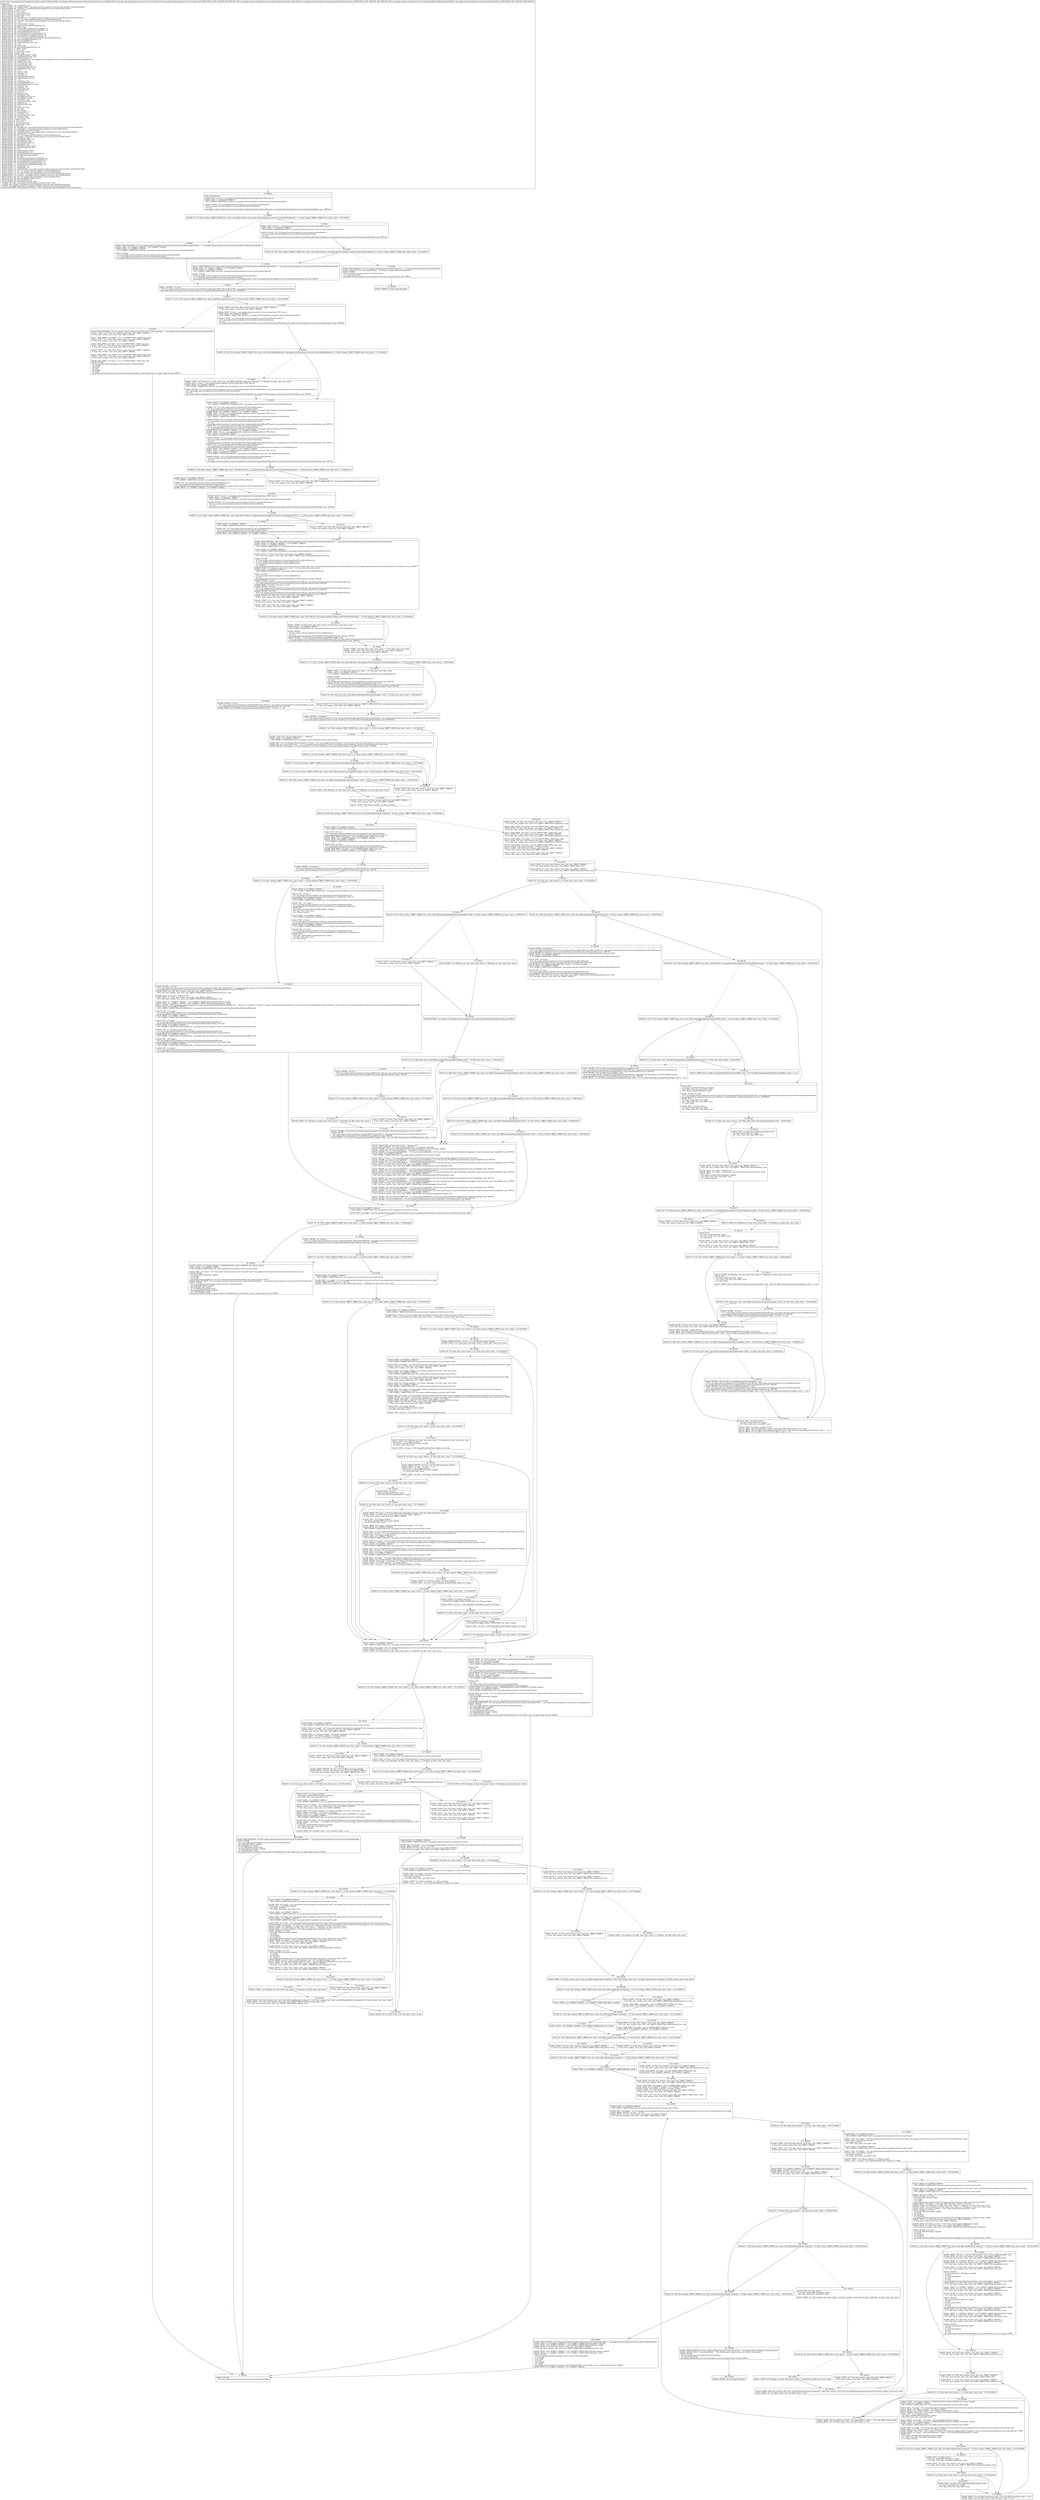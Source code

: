 digraph "CFG forcom.google.android.exoplayer2.extractor.mp4.AtomParsers.parseStbl(Lcom\/google\/android\/exoplayer2\/extractor\/mp4\/Track;Lcom\/google\/android\/exoplayer2\/extractor\/mp4\/Atom$ContainerAtom;Lcom\/google\/android\/exoplayer2\/extractor\/GaplessInfoHolder;)Lcom\/google\/android\/exoplayer2\/extractor\/mp4\/TrackSampleTable;" {
Node_0 [shape=record,label="{0\:\ 0x0000|MTH_ENTER_BLOCK\l|0x0000: SGET  (r4 I:int) =  com.google.android.exoplayer2.extractor.mp4.Atom.TYPE_stsz int \l0x0002: MOVE  (r0 I:?[OBJECT, ARRAY]) = \l  (r89 I:?[OBJECT, ARRAY] A[D('stblAtom' com.google.android.exoplayer2.extractor.mp4.Atom$ContainerAtom)])\l \l0x0004: INVOKE  (r79 I:com.google.android.exoplayer2.extractor.mp4.Atom$LeafAtom) = \l  (r0 I:com.google.android.exoplayer2.extractor.mp4.Atom$ContainerAtom)\l  (r4 I:int)\l com.google.android.exoplayer2.extractor.mp4.Atom.ContainerAtom.getLeafAtomOfType(int):com.google.android.exoplayer2.extractor.mp4.Atom$LeafAtom type: VIRTUAL \l}"];
Node_1 [shape=record,label="{1\:\ 0x0008|0x0008: IF  (r79 I:?[int, boolean, OBJECT, ARRAY, byte, short, char] A[D('stszAtom' com.google.android.exoplayer2.extractor.mp4.Atom$LeafAtom)]) == (0 ?[int, boolean, OBJECT, ARRAY, byte, short, char])  \-\> B:7:0x002c \l}"];
Node_2 [shape=record,label="{2\:\ 0x000a|0x000a: NEW_INSTANCE  (r74 I:com.google.android.exoplayer2.extractor.mp4.AtomParsers$StszSampleSizeBox) =  com.google.android.exoplayer2.extractor.mp4.AtomParsers$StszSampleSizeBox \l0x000c: MOVE  (r0 I:?[OBJECT, ARRAY]) = (r74 I:?[OBJECT, ARRAY]) \l0x000e: MOVE  (r1 I:?[OBJECT, ARRAY]) = \l  (r79 I:?[OBJECT, ARRAY] A[D('stszAtom' com.google.android.exoplayer2.extractor.mp4.Atom$LeafAtom)])\l \l0x0010: INVOKE  \l  (r0 I:com.google.android.exoplayer2.extractor.mp4.AtomParsers$StszSampleSizeBox)\l  (r1 I:com.google.android.exoplayer2.extractor.mp4.Atom$LeafAtom)\l com.google.android.exoplayer2.extractor.mp4.AtomParsers.StszSampleSizeBox.\<init\>(com.google.android.exoplayer2.extractor.mp4.Atom$LeafAtom):void type: DIRECT \l}"];
Node_3 [shape=record,label="{3\:\ 0x0013|0x0013: INVOKE  (r72 I:int) = \l  (r74 I:com.google.android.exoplayer2.extractor.mp4.AtomParsers$SampleSizeBox A[D('sampleSizeBox' com.google.android.exoplayer2.extractor.mp4.AtomParsers$SampleSizeBox)])\l com.google.android.exoplayer2.extractor.mp4.AtomParsers.SampleSizeBox.getSampleCount():int type: INTERFACE \l}"];
Node_4 [shape=record,label="{4\:\ 0x0017|0x0017: IF  (r72 I:?[int, boolean, OBJECT, ARRAY, byte, short, char] A[D('sampleCount' int)]) != (0 ?[int, boolean, OBJECT, ARRAY, byte, short, char])  \-\> B:12:0x0048 \l}"];
Node_5 [shape=record,label="{5\:\ 0x0019|0x0019: NEW_INSTANCE  (r4 I:com.google.android.exoplayer2.extractor.mp4.TrackSampleTable) =  com.google.android.exoplayer2.extractor.mp4.TrackSampleTable \l0x001b: CONST  (r12 I:?[int, float, boolean, short, byte, char, OBJECT, ARRAY]) = \l  (0 ?[int, float, boolean, short, byte, char, OBJECT, ARRAY])\l \l0x001c: NEW_ARRAY  (r5 I:long[]) = (r12 I:int A[IMMUTABLE_TYPE]) type: long[] \l0x001e: CONST  (r12 I:?[int, float, boolean, short, byte, char, OBJECT, ARRAY]) = \l  (0 ?[int, float, boolean, short, byte, char, OBJECT, ARRAY])\l \l0x001f: NEW_ARRAY  (r6 I:int[]) = (r12 I:int A[IMMUTABLE_TYPE]) type: int[] \l0x0021: CONST  (r7 I:?[int, float, boolean, short, byte, char, OBJECT, ARRAY]) = \l  (0 ?[int, float, boolean, short, byte, char, OBJECT, ARRAY])\l \l0x0022: CONST  (r12 I:?[int, float, boolean, short, byte, char, OBJECT, ARRAY]) = \l  (0 ?[int, float, boolean, short, byte, char, OBJECT, ARRAY])\l \l0x0023: NEW_ARRAY  (r8 I:long[]) = (r12 I:int A[IMMUTABLE_TYPE]) type: long[] \l0x0025: CONST  (r12 I:?[int, float, boolean, short, byte, char, OBJECT, ARRAY]) = \l  (0 ?[int, float, boolean, short, byte, char, OBJECT, ARRAY])\l \l0x0026: NEW_ARRAY  (r9 I:int[]) = (r12 I:int A[IMMUTABLE_TYPE]) type: int[] \l0x0028: INVOKE  \l  (r4 I:com.google.android.exoplayer2.extractor.mp4.TrackSampleTable)\l  (r5 I:long[])\l  (r6 I:int[])\l  (r7 I:int)\l  (r8 I:long[])\l  (r9 I:int[])\l com.google.android.exoplayer2.extractor.mp4.TrackSampleTable.\<init\>(long[], int[], int, long[], int[]):void type: DIRECT \l}"];
Node_6 [shape=record,label="{6\:\ 0x002b|0x002b: RETURN  \l  (r4 I:com.google.android.exoplayer2.extractor.mp4.TrackSampleTable)\l \l}"];
Node_7 [shape=record,label="{7\:\ 0x002c|0x002c: SGET  (r4 I:int) =  com.google.android.exoplayer2.extractor.mp4.Atom.TYPE_stz2 int \l0x002e: MOVE  (r0 I:?[OBJECT, ARRAY]) = \l  (r89 I:?[OBJECT, ARRAY] A[D('stblAtom' com.google.android.exoplayer2.extractor.mp4.Atom$ContainerAtom)])\l \l0x0030: INVOKE  (r81 I:com.google.android.exoplayer2.extractor.mp4.Atom$LeafAtom) = \l  (r0 I:com.google.android.exoplayer2.extractor.mp4.Atom$ContainerAtom)\l  (r4 I:int)\l com.google.android.exoplayer2.extractor.mp4.Atom.ContainerAtom.getLeafAtomOfType(int):com.google.android.exoplayer2.extractor.mp4.Atom$LeafAtom type: VIRTUAL \l}"];
Node_8 [shape=record,label="{8\:\ 0x0034|0x0034: IF  (r81 I:?[int, boolean, OBJECT, ARRAY, byte, short, char] A[D('stz2Atom' com.google.android.exoplayer2.extractor.mp4.Atom$LeafAtom)]) != (0 ?[int, boolean, OBJECT, ARRAY, byte, short, char])  \-\> B:11:0x003e \l}"];
Node_9 [shape=record,label="{9\:\ 0x0036|0x0036: NEW_INSTANCE  (r4 I:com.google.android.exoplayer2.ParserException) =  com.google.android.exoplayer2.ParserException \l0x0038: CONST_STR  (r12 I:java.lang.String) =  \"Track has no sample table size information\" \l0x003a: INVOKE  \l  (r4 I:com.google.android.exoplayer2.ParserException)\l  (r12 I:java.lang.String)\l com.google.android.exoplayer2.ParserException.\<init\>(java.lang.String):void type: DIRECT \l}"];
Node_10 [shape=record,label="{10\:\ 0x003d|0x003d: THROW  (r4 I:java.lang.Throwable) \l}"];
Node_11 [shape=record,label="{11\:\ 0x003e|0x003e: NEW_INSTANCE  (r74 I:com.google.android.exoplayer2.extractor.mp4.AtomParsers$Stz2SampleSizeBox) =  com.google.android.exoplayer2.extractor.mp4.AtomParsers$Stz2SampleSizeBox \l0x0040: MOVE  (r0 I:?[OBJECT, ARRAY]) = (r74 I:?[OBJECT, ARRAY]) \l0x0042: MOVE  (r1 I:?[OBJECT, ARRAY]) = \l  (r81 I:?[OBJECT, ARRAY] A[D('stz2Atom' com.google.android.exoplayer2.extractor.mp4.Atom$LeafAtom)])\l \l0x0044: INVOKE  \l  (r0 I:com.google.android.exoplayer2.extractor.mp4.AtomParsers$Stz2SampleSizeBox)\l  (r1 I:com.google.android.exoplayer2.extractor.mp4.Atom$LeafAtom)\l com.google.android.exoplayer2.extractor.mp4.AtomParsers.Stz2SampleSizeBox.\<init\>(com.google.android.exoplayer2.extractor.mp4.Atom$LeafAtom):void type: DIRECT \l}"];
Node_12 [shape=record,label="{12\:\ 0x0048|0x0048: CONST  (r20 I:?[int, float, boolean, short, byte, char, OBJECT, ARRAY]) = \l  (0 ?[int, float, boolean, short, byte, char, OBJECT, ARRAY])\l \l0x004a: SGET  (r4 I:int) =  com.google.android.exoplayer2.extractor.mp4.Atom.TYPE_stco int \l0x004c: MOVE  (r0 I:?[OBJECT, ARRAY]) = \l  (r89 I:?[OBJECT, ARRAY] A[D('stblAtom' com.google.android.exoplayer2.extractor.mp4.Atom$ContainerAtom)])\l \l0x004e: INVOKE  (r21 I:com.google.android.exoplayer2.extractor.mp4.Atom$LeafAtom) = \l  (r0 I:com.google.android.exoplayer2.extractor.mp4.Atom$ContainerAtom)\l  (r4 I:int)\l com.google.android.exoplayer2.extractor.mp4.Atom.ContainerAtom.getLeafAtomOfType(int):com.google.android.exoplayer2.extractor.mp4.Atom$LeafAtom type: VIRTUAL \l}"];
Node_13 [shape=record,label="{13\:\ 0x0052|0x0052: IF  (r21 I:?[int, boolean, OBJECT, ARRAY, byte, short, char] A[D('chunkOffsetsAtom' com.google.android.exoplayer2.extractor.mp4.Atom$LeafAtom)]) != (0 ?[int, boolean, OBJECT, ARRAY, byte, short, char])  \-\> B:15:0x005e \l}"];
Node_14 [shape=record,label="{14\:\ 0x0054|0x0054: CONST  (r20 I:?[boolean, int, float, short, byte, char] A[D('chunkOffsetsAreLongs' boolean)]) = (1 ?[boolean, int, float, short, byte, char]) \l0x0056: SGET  (r4 I:int) =  com.google.android.exoplayer2.extractor.mp4.Atom.TYPE_co64 int \l0x0058: MOVE  (r0 I:?[OBJECT, ARRAY]) = \l  (r89 I:?[OBJECT, ARRAY] A[D('stblAtom' com.google.android.exoplayer2.extractor.mp4.Atom$ContainerAtom)])\l \l0x005a: INVOKE  (r21 I:com.google.android.exoplayer2.extractor.mp4.Atom$LeafAtom A[D('chunkOffsetsAtom' com.google.android.exoplayer2.extractor.mp4.Atom$LeafAtom)]) = \l  (r0 I:com.google.android.exoplayer2.extractor.mp4.Atom$ContainerAtom)\l  (r4 I:int)\l com.google.android.exoplayer2.extractor.mp4.Atom.ContainerAtom.getLeafAtomOfType(int):com.google.android.exoplayer2.extractor.mp4.Atom$LeafAtom type: VIRTUAL \l}"];
Node_15 [shape=record,label="{15\:\ 0x005e|0x005e: MOVE  (r0 I:?[OBJECT, ARRAY]) = \l  (r21 I:?[OBJECT, ARRAY] A[D('chunkOffsetsAtom' com.google.android.exoplayer2.extractor.mp4.Atom$LeafAtom)])\l \l0x0060: IGET  (r0 I:com.google.android.exoplayer2.util.ParsableByteArray) = \l  (r0 I:com.google.android.exoplayer2.extractor.mp4.Atom$LeafAtom)\l com.google.android.exoplayer2.extractor.mp4.Atom.LeafAtom.data com.google.android.exoplayer2.util.ParsableByteArray \l0x0062: MOVE  (r19 I:?[OBJECT, ARRAY]) = (r0 I:?[OBJECT, ARRAY]) \l0x0064: SGET  (r4 I:int) =  com.google.android.exoplayer2.extractor.mp4.Atom.TYPE_stsc int \l0x0066: MOVE  (r0 I:?[OBJECT, ARRAY]) = \l  (r89 I:?[OBJECT, ARRAY] A[D('stblAtom' com.google.android.exoplayer2.extractor.mp4.Atom$ContainerAtom)])\l \l0x0068: INVOKE  (r4 I:com.google.android.exoplayer2.extractor.mp4.Atom$LeafAtom) = \l  (r0 I:com.google.android.exoplayer2.extractor.mp4.Atom$ContainerAtom)\l  (r4 I:int)\l com.google.android.exoplayer2.extractor.mp4.Atom.ContainerAtom.getLeafAtomOfType(int):com.google.android.exoplayer2.extractor.mp4.Atom$LeafAtom type: VIRTUAL \l0x006c: IGET  (r0 I:com.google.android.exoplayer2.util.ParsableByteArray) = \l  (r4 I:com.google.android.exoplayer2.extractor.mp4.Atom$LeafAtom)\l com.google.android.exoplayer2.extractor.mp4.Atom.LeafAtom.data com.google.android.exoplayer2.util.ParsableByteArray \l0x006e: MOVE  (r76 I:?[OBJECT, ARRAY]) = (r0 I:?[OBJECT, ARRAY]) \l0x0070: SGET  (r4 I:int) =  com.google.android.exoplayer2.extractor.mp4.Atom.TYPE_stts int \l0x0072: MOVE  (r0 I:?[OBJECT, ARRAY]) = \l  (r89 I:?[OBJECT, ARRAY] A[D('stblAtom' com.google.android.exoplayer2.extractor.mp4.Atom$ContainerAtom)])\l \l0x0074: INVOKE  (r4 I:com.google.android.exoplayer2.extractor.mp4.Atom$LeafAtom) = \l  (r0 I:com.google.android.exoplayer2.extractor.mp4.Atom$ContainerAtom)\l  (r4 I:int)\l com.google.android.exoplayer2.extractor.mp4.Atom.ContainerAtom.getLeafAtomOfType(int):com.google.android.exoplayer2.extractor.mp4.Atom$LeafAtom type: VIRTUAL \l0x0078: IGET  (r0 I:com.google.android.exoplayer2.util.ParsableByteArray) = \l  (r4 I:com.google.android.exoplayer2.extractor.mp4.Atom$LeafAtom)\l com.google.android.exoplayer2.extractor.mp4.Atom.LeafAtom.data com.google.android.exoplayer2.util.ParsableByteArray \l0x007a: MOVE  (r80 I:?[OBJECT, ARRAY]) = (r0 I:?[OBJECT, ARRAY]) \l0x007c: SGET  (r4 I:int) =  com.google.android.exoplayer2.extractor.mp4.Atom.TYPE_stss int \l0x007e: MOVE  (r0 I:?[OBJECT, ARRAY]) = \l  (r89 I:?[OBJECT, ARRAY] A[D('stblAtom' com.google.android.exoplayer2.extractor.mp4.Atom$ContainerAtom)])\l \l0x0080: INVOKE  (r78 I:com.google.android.exoplayer2.extractor.mp4.Atom$LeafAtom) = \l  (r0 I:com.google.android.exoplayer2.extractor.mp4.Atom$ContainerAtom)\l  (r4 I:int)\l com.google.android.exoplayer2.extractor.mp4.Atom.ContainerAtom.getLeafAtomOfType(int):com.google.android.exoplayer2.extractor.mp4.Atom$LeafAtom type: VIRTUAL \l}"];
Node_16 [shape=record,label="{16\:\ 0x0084|0x0084: IF  (r78 I:?[int, boolean, OBJECT, ARRAY, byte, short, char] A[D('stssAtom' com.google.android.exoplayer2.extractor.mp4.Atom$LeafAtom)]) == (0 ?[int, boolean, OBJECT, ARRAY, byte, short, char])  \-\> B:44:0x013d \l}"];
Node_17 [shape=record,label="{17\:\ 0x0086|0x0086: MOVE  (r0 I:?[OBJECT, ARRAY]) = \l  (r78 I:?[OBJECT, ARRAY] A[D('stssAtom' com.google.android.exoplayer2.extractor.mp4.Atom$LeafAtom)])\l \l0x0088: IGET  (r0 I:com.google.android.exoplayer2.util.ParsableByteArray) = \l  (r0 I:com.google.android.exoplayer2.extractor.mp4.Atom$LeafAtom)\l com.google.android.exoplayer2.extractor.mp4.Atom.LeafAtom.data com.google.android.exoplayer2.util.ParsableByteArray \l0x008a: MOVE  (r77 I:?[OBJECT, ARRAY]) = (r0 I:?[OBJECT, ARRAY]) \l}"];
Node_18 [shape=record,label="{18\:\ 0x008c|0x008c: SGET  (r4 I:int) =  com.google.android.exoplayer2.extractor.mp4.Atom.TYPE_ctts int \l0x008e: MOVE  (r0 I:?[OBJECT, ARRAY]) = \l  (r89 I:?[OBJECT, ARRAY] A[D('stblAtom' com.google.android.exoplayer2.extractor.mp4.Atom$ContainerAtom)])\l \l0x0090: INVOKE  (r27 I:com.google.android.exoplayer2.extractor.mp4.Atom$LeafAtom) = \l  (r0 I:com.google.android.exoplayer2.extractor.mp4.Atom$ContainerAtom)\l  (r4 I:int)\l com.google.android.exoplayer2.extractor.mp4.Atom.ContainerAtom.getLeafAtomOfType(int):com.google.android.exoplayer2.extractor.mp4.Atom$LeafAtom type: VIRTUAL \l}"];
Node_19 [shape=record,label="{19\:\ 0x0094|0x0094: IF  (r27 I:?[int, boolean, OBJECT, ARRAY, byte, short, char] A[D('cttsAtom' com.google.android.exoplayer2.extractor.mp4.Atom$LeafAtom)]) == (0 ?[int, boolean, OBJECT, ARRAY, byte, short, char])  \-\> B:45:0x0141 \l}"];
Node_20 [shape=record,label="{20\:\ 0x0096|0x0096: MOVE  (r0 I:?[OBJECT, ARRAY]) = \l  (r27 I:?[OBJECT, ARRAY] A[D('cttsAtom' com.google.android.exoplayer2.extractor.mp4.Atom$LeafAtom)])\l \l0x0098: IGET  (r0 I:com.google.android.exoplayer2.util.ParsableByteArray) = \l  (r0 I:com.google.android.exoplayer2.extractor.mp4.Atom$LeafAtom)\l com.google.android.exoplayer2.extractor.mp4.Atom.LeafAtom.data com.google.android.exoplayer2.util.ParsableByteArray \l0x009a: MOVE  (r26 I:?[OBJECT, ARRAY]) = (r0 I:?[OBJECT, ARRAY]) \l}"];
Node_21 [shape=record,label="{21\:\ 0x009c|0x009c: NEW_INSTANCE  (r18 I:com.google.android.exoplayer2.extractor.mp4.AtomParsers$ChunkIterator) =  com.google.android.exoplayer2.extractor.mp4.AtomParsers$ChunkIterator \l0x009e: MOVE  (r0 I:?[OBJECT, ARRAY]) = (r18 I:?[OBJECT, ARRAY]) \l0x00a0: MOVE  (r1 I:?[OBJECT, ARRAY]) = \l  (r76 I:?[OBJECT, ARRAY] A[D('stsc' com.google.android.exoplayer2.util.ParsableByteArray)])\l \l0x00a2: MOVE  (r2 I:?[OBJECT, ARRAY]) = \l  (r19 I:?[OBJECT, ARRAY] A[D('chunkOffsets' com.google.android.exoplayer2.util.ParsableByteArray)])\l \l0x00a4: MOVE  (r3 I:?[int, float, boolean, short, byte, char, OBJECT, ARRAY]) = \l  (r20 I:?[int, float, boolean, short, byte, char, OBJECT, ARRAY] A[D('chunkOffsetsAreLongs' boolean)])\l \l0x00a6: INVOKE  \l  (r0 I:com.google.android.exoplayer2.extractor.mp4.AtomParsers$ChunkIterator)\l  (r1 I:com.google.android.exoplayer2.util.ParsableByteArray)\l  (r2 I:com.google.android.exoplayer2.util.ParsableByteArray)\l  (r3 I:boolean)\l com.google.android.exoplayer2.extractor.mp4.AtomParsers.ChunkIterator.\<init\>(com.google.android.exoplayer2.util.ParsableByteArray, com.google.android.exoplayer2.util.ParsableByteArray, boolean):void type: DIRECT \l0x00a9: CONST  (r4 I:?[int, float, short, byte, char]) = (12 ?[int, float, short, byte, char]) \l0x00ab: MOVE  (r0 I:?[OBJECT, ARRAY]) = \l  (r80 I:?[OBJECT, ARRAY] A[D('stts' com.google.android.exoplayer2.util.ParsableByteArray)])\l \l0x00ad: INVOKE  \l  (r0 I:com.google.android.exoplayer2.util.ParsableByteArray)\l  (r4 I:int)\l com.google.android.exoplayer2.util.ParsableByteArray.setPosition(int):void type: VIRTUAL \l0x00b0: INVOKE  (r4 I:int) = \l  (r80 I:com.google.android.exoplayer2.util.ParsableByteArray A[D('stts' com.google.android.exoplayer2.util.ParsableByteArray)])\l com.google.android.exoplayer2.util.ParsableByteArray.readUnsignedIntToInt():int type: VIRTUAL \l0x00b4: ARITH  (r70 I:int) = (r4 I:int) + (\-1 int) \l0x00b6: INVOKE  (r66 I:int) = \l  (r80 I:com.google.android.exoplayer2.util.ParsableByteArray A[D('stts' com.google.android.exoplayer2.util.ParsableByteArray)])\l com.google.android.exoplayer2.util.ParsableByteArray.readUnsignedIntToInt():int type: VIRTUAL \l0x00ba: INVOKE  (r84 I:int) = \l  (r80 I:com.google.android.exoplayer2.util.ParsableByteArray A[D('stts' com.google.android.exoplayer2.util.ParsableByteArray)])\l com.google.android.exoplayer2.util.ParsableByteArray.readUnsignedIntToInt():int type: VIRTUAL \l0x00be: CONST  (r67 I:?[int, float, boolean, short, byte, char, OBJECT, ARRAY]) = \l  (0 ?[int, float, boolean, short, byte, char, OBJECT, ARRAY])\l \l0x00c0: CONST  (r71 I:?[int, float, boolean, short, byte, char, OBJECT, ARRAY]) = \l  (0 ?[int, float, boolean, short, byte, char, OBJECT, ARRAY])\l \l0x00c2: CONST  (r85 I:?[int, float, boolean, short, byte, char, OBJECT, ARRAY]) = \l  (0 ?[int, float, boolean, short, byte, char, OBJECT, ARRAY])\l \l}"];
Node_22 [shape=record,label="{22\:\ 0x00c4|0x00c4: IF  (r26 I:?[int, boolean, OBJECT, ARRAY, byte, short, char] A[D('ctts' com.google.android.exoplayer2.util.ParsableByteArray)]) == (0 ?[int, boolean, OBJECT, ARRAY, byte, short, char])  \-\> B:24:0x00d1 \l}"];
Node_23 [shape=record,label="{23\:\ 0x00c6|0x00c6: CONST  (r4 I:?[int, float, short, byte, char]) = (12 ?[int, float, short, byte, char]) \l0x00c8: MOVE  (r0 I:?[OBJECT, ARRAY]) = \l  (r26 I:?[OBJECT, ARRAY] A[D('ctts' com.google.android.exoplayer2.util.ParsableByteArray)])\l \l0x00ca: INVOKE  \l  (r0 I:com.google.android.exoplayer2.util.ParsableByteArray)\l  (r4 I:int)\l com.google.android.exoplayer2.util.ParsableByteArray.setPosition(int):void type: VIRTUAL \l0x00cd: INVOKE  (r71 I:int A[D('remainingTimestampOffsetChanges' int)]) = \l  (r26 I:com.google.android.exoplayer2.util.ParsableByteArray A[D('ctts' com.google.android.exoplayer2.util.ParsableByteArray)])\l com.google.android.exoplayer2.util.ParsableByteArray.readUnsignedIntToInt():int type: VIRTUAL \l}"];
Node_24 [shape=record,label="{24\:\ 0x00d1|0x00d1: CONST  (r55 I:?[int, float, short, byte, char]) = (\-1 ?[int, float, short, byte, char]) \l0x00d3: CONST  (r69 I:?[int, float, boolean, short, byte, char, OBJECT, ARRAY]) = \l  (0 ?[int, float, boolean, short, byte, char, OBJECT, ARRAY])\l \l}"];
Node_25 [shape=record,label="{25\:\ 0x00d5|0x00d5: IF  (r77 I:?[int, boolean, OBJECT, ARRAY, byte, short, char] A[D('stss' com.google.android.exoplayer2.util.ParsableByteArray)]) == (0 ?[int, boolean, OBJECT, ARRAY, byte, short, char])  \-\> B:29:0x00ea \l}"];
Node_26 [shape=record,label="{26\:\ 0x00d7|0x00d7: CONST  (r4 I:?[int, float, short, byte, char]) = (12 ?[int, float, short, byte, char]) \l0x00d9: MOVE  (r0 I:?[OBJECT, ARRAY]) = \l  (r77 I:?[OBJECT, ARRAY] A[D('stss' com.google.android.exoplayer2.util.ParsableByteArray)])\l \l0x00db: INVOKE  \l  (r0 I:com.google.android.exoplayer2.util.ParsableByteArray)\l  (r4 I:int)\l com.google.android.exoplayer2.util.ParsableByteArray.setPosition(int):void type: VIRTUAL \l0x00de: INVOKE  (r69 I:int A[D('remainingSynchronizationSamples' int)]) = \l  (r77 I:com.google.android.exoplayer2.util.ParsableByteArray A[D('stss' com.google.android.exoplayer2.util.ParsableByteArray)])\l com.google.android.exoplayer2.util.ParsableByteArray.readUnsignedIntToInt():int type: VIRTUAL \l}"];
Node_27 [shape=record,label="{27\:\ 0x00e2|0x00e2: IF  (r69 I:?[int, byte, short, char] A[D('remainingSynchronizationSamples' int)]) \<= (0 ?[int, byte, short, char])  \-\> B:46:0x0145 \l}"];
Node_28 [shape=record,label="{28\:\ 0x00e4|0x00e4: INVOKE  (r4 I:int) = \l  (r77 I:com.google.android.exoplayer2.util.ParsableByteArray A[D('stss' com.google.android.exoplayer2.util.ParsableByteArray)])\l com.google.android.exoplayer2.util.ParsableByteArray.readUnsignedIntToInt():int type: VIRTUAL \l0x00e8: ARITH  (r55 I:int A[D('nextSynchronizationSampleIndex' int)]) = (r4 I:int) + (\-1 int) \l}"];
Node_29 [shape=record,label="{29\:\ 0x00ea|0x00ea: INVOKE  (r4 I:boolean) = \l  (r74 I:com.google.android.exoplayer2.extractor.mp4.AtomParsers$SampleSizeBox A[D('sampleSizeBox' com.google.android.exoplayer2.extractor.mp4.AtomParsers$SampleSizeBox)])\l com.google.android.exoplayer2.extractor.mp4.AtomParsers.SampleSizeBox.isFixedSampleSize():boolean type: INTERFACE \l}"];
Node_30 [shape=record,label="{30\:\ 0x00ee|0x00ee: IF  (r4 I:?[int, boolean, OBJECT, ARRAY, byte, short, char]) == (0 ?[int, boolean, OBJECT, ARRAY, byte, short, char])  \-\> B:47:0x0148 \l}"];
Node_31 [shape=record,label="{31\:\ 0x00f0|0x00f0: CONST_STR  (r4 I:java.lang.String) =  \"audio\/raw\" \l0x00f2: MOVE  (r0 I:?[OBJECT, ARRAY]) = \l  (r88 I:?[OBJECT, ARRAY] A[D('track' com.google.android.exoplayer2.extractor.mp4.Track)])\l \l0x00f4: IGET  (r12 I:com.google.android.exoplayer2.Format) = (r0 I:com.google.android.exoplayer2.extractor.mp4.Track) com.google.android.exoplayer2.extractor.mp4.Track.format com.google.android.exoplayer2.Format \l0x00f6: IGET  (r12 I:java.lang.String) = (r12 I:com.google.android.exoplayer2.Format) com.google.android.exoplayer2.Format.sampleMimeType java.lang.String \l0x00f8: INVOKE  (r4 I:boolean) = (r4 I:java.lang.String), (r12 I:java.lang.Object) java.lang.String.equals(java.lang.Object):boolean type: VIRTUAL \l}"];
Node_32 [shape=record,label="{32\:\ 0x00fc|0x00fc: IF  (r4 I:?[int, boolean, OBJECT, ARRAY, byte, short, char]) == (0 ?[int, boolean, OBJECT, ARRAY, byte, short, char])  \-\> B:47:0x0148 \l}"];
Node_33 [shape=record,label="{33\:\ 0x00fe|0x00fe: IF  (r70 I:?[int, boolean, OBJECT, ARRAY, byte, short, char] A[D('remainingTimestampDeltaChanges' int)]) != (0 ?[int, boolean, OBJECT, ARRAY, byte, short, char])  \-\> B:47:0x0148 \l}"];
Node_34 [shape=record,label="{34\:\ 0x0100|0x0100: IF  (r71 I:?[int, boolean, OBJECT, ARRAY, byte, short, char] A[D('remainingTimestampOffsetChanges' int)]) != (0 ?[int, boolean, OBJECT, ARRAY, byte, short, char])  \-\> B:47:0x0148 \l}"];
Node_35 [shape=record,label="{35\:\ 0x0102|0x0102: IF  (r69 I:?[int, boolean, OBJECT, ARRAY, byte, short, char] A[D('remainingSynchronizationSamples' int)]) != (0 ?[int, boolean, OBJECT, ARRAY, byte, short, char])  \-\> B:47:0x0148 \l}"];
Node_36 [shape=record,label="{36\:\ 0x0104|0x0104: CONST  (r48 I:?[boolean, int, float, short, byte, char]) = (1 ?[boolean, int, float, short, byte, char]) \l}"];
Node_37 [shape=record,label="{37\:\ 0x0106|0x0106: CONST  (r7 I:?[int, float, boolean, short, byte, char, OBJECT, ARRAY]) = \l  (0 ?[int, float, boolean, short, byte, char, OBJECT, ARRAY])\l \l0x0107: CONST  (r86 I:?[long, double]) = (0 ?[long, double]) \l}"];
Node_38 [shape=record,label="{38\:\ 0x0109|0x0109: IF  (r48 I:?[int, boolean, OBJECT, ARRAY, byte, short, char] A[D('isRechunkable' boolean)]) != (0 ?[int, boolean, OBJECT, ARRAY, byte, short, char])  \-\> B:90:0x023a \l}"];
Node_39 [shape=record,label="{39\:\ 0x010b|0x010b: MOVE  (r0 I:?[int, float, boolean, short, byte, char, OBJECT, ARRAY]) = \l  (r72 I:?[int, float, boolean, short, byte, char, OBJECT, ARRAY] A[D('sampleCount' int)])\l \l0x010d: NEW_ARRAY  (r5 I:long[]) = (r0 I:int A[IMMUTABLE_TYPE]) type: long[] \l0x010f: MOVE  (r0 I:?[int, float, boolean, short, byte, char, OBJECT, ARRAY]) = \l  (r72 I:?[int, float, boolean, short, byte, char, OBJECT, ARRAY] A[D('sampleCount' int)])\l \l0x0111: NEW_ARRAY  (r6 I:int[]) = (r0 I:int A[IMMUTABLE_TYPE]) type: int[] \l0x0113: MOVE  (r0 I:?[int, float, boolean, short, byte, char, OBJECT, ARRAY]) = \l  (r72 I:?[int, float, boolean, short, byte, char, OBJECT, ARRAY] A[D('sampleCount' int)])\l \l0x0115: NEW_ARRAY  (r8 I:long[]) = (r0 I:int A[IMMUTABLE_TYPE]) type: long[] \l0x0117: MOVE  (r0 I:?[int, float, boolean, short, byte, char, OBJECT, ARRAY]) = \l  (r72 I:?[int, float, boolean, short, byte, char, OBJECT, ARRAY] A[D('sampleCount' int)])\l \l0x0119: NEW_ARRAY  (r9 I:int[]) = (r0 I:int A[IMMUTABLE_TYPE]) type: int[] \l0x011b: CONST  (r56 I:?[long, double]) = (0 ?[long, double]) \l0x011d: CONST  (r68 I:?[int, float, boolean, short, byte, char, OBJECT, ARRAY]) = \l  (0 ?[int, float, boolean, short, byte, char, OBJECT, ARRAY])\l \l0x011f: CONST  (r47 I:?[int, float, boolean, short, byte, char, OBJECT, ARRAY]) = \l  (0 ?[int, float, boolean, short, byte, char, OBJECT, ARRAY])\l \l}"];
Node_40 [shape=record,label="{40\:\ 0x0121|0x0121: MOVE  (r0 I:?[int, float, boolean, short, byte, char, OBJECT, ARRAY]) = \l  (r47 I:?[int, float, boolean, short, byte, char, OBJECT, ARRAY] A[D('i' int)])\l \l0x0123: MOVE  (r1 I:?[int, float, boolean, short, byte, char, OBJECT, ARRAY]) = \l  (r72 I:?[int, float, boolean, short, byte, char, OBJECT, ARRAY] A[D('sampleCount' int)])\l \l}"];
Node_41 [shape=record,label="{41\:\ 0x0125|0x0125: IF  (r0 I:?[int, byte, short, char]) \>= (r1 I:?[int, byte, short, char])  \-\> B:70:0x01ad \l}"];
Node_42 [shape=record,label="{42\:\ 0x0127|0x0127: IF  (r68 I:?[int, boolean, OBJECT, ARRAY, byte, short, char] A[D('remainingSamplesInChunk' int)]) != (0 ?[int, boolean, OBJECT, ARRAY, byte, short, char])  \-\> B:48:0x014b \l}"];
Node_43 [shape=record,label="{43\:\ 0x0129|0x0129: INVOKE  (r4 I:boolean) = \l  (r18 I:com.google.android.exoplayer2.extractor.mp4.AtomParsers$ChunkIterator A[D('chunkIterator' com.google.android.exoplayer2.extractor.mp4.AtomParsers$ChunkIterator)])\l com.google.android.exoplayer2.extractor.mp4.AtomParsers.ChunkIterator.moveNext():boolean type: VIRTUAL \l0x012d: INVOKE  (r4 I:boolean) com.google.android.exoplayer2.util.Assertions.checkState(boolean):void type: STATIC \l0x0130: MOVE  (r0 I:?[OBJECT, ARRAY]) = \l  (r18 I:?[OBJECT, ARRAY] A[D('chunkIterator' com.google.android.exoplayer2.extractor.mp4.AtomParsers$ChunkIterator)])\l \l0x0132: IGET  (r0 I:long) = \l  (r0 I:com.google.android.exoplayer2.extractor.mp4.AtomParsers$ChunkIterator)\l com.google.android.exoplayer2.extractor.mp4.AtomParsers.ChunkIterator.offset long \l0x0134: MOVE  (r56 I:?[long, double] A[D('offset' long)]) = (r0 I:?[long, double]) \l0x0136: MOVE  (r0 I:?[OBJECT, ARRAY]) = \l  (r18 I:?[OBJECT, ARRAY] A[D('chunkIterator' com.google.android.exoplayer2.extractor.mp4.AtomParsers$ChunkIterator)])\l \l0x0138: IGET  (r0 I:int) = \l  (r0 I:com.google.android.exoplayer2.extractor.mp4.AtomParsers$ChunkIterator)\l com.google.android.exoplayer2.extractor.mp4.AtomParsers.ChunkIterator.numSamples int \l0x013a: MOVE  (r68 I:?[int, float, boolean, short, byte, char, OBJECT, ARRAY] A[D('remainingSamplesInChunk' int)]) = \l  (r0 I:?[int, float, boolean, short, byte, char, OBJECT, ARRAY])\l \l}"];
Node_44 [shape=record,label="{44\:\ 0x013d|0x013d: CONST  (r77 I:?[int, float, boolean, short, byte, char, OBJECT, ARRAY] A[D('stss' com.google.android.exoplayer2.util.ParsableByteArray)]) = \l  (0 ?[int, float, boolean, short, byte, char, OBJECT, ARRAY])\l \l}"];
Node_45 [shape=record,label="{45\:\ 0x0141|0x0141: CONST  (r26 I:?[int, float, boolean, short, byte, char, OBJECT, ARRAY]) = \l  (0 ?[int, float, boolean, short, byte, char, OBJECT, ARRAY])\l \l}"];
Node_46 [shape=record,label="{46\:\ 0x0145|0x0145: CONST  (r77 I:?[int, float, boolean, short, byte, char, OBJECT, ARRAY] A[D('stss' com.google.android.exoplayer2.util.ParsableByteArray)]) = \l  (0 ?[int, float, boolean, short, byte, char, OBJECT, ARRAY])\l \l}"];
Node_47 [shape=record,label="{47\:\ 0x0148|0x0148: CONST  (r48 I:?[int, float, boolean, short, byte, char, OBJECT, ARRAY]) = \l  (0 ?[int, float, boolean, short, byte, char, OBJECT, ARRAY])\l \l}"];
Node_48 [shape=record,label="{48\:\ 0x014b|0x014b: IF  (r26 I:?[int, boolean, OBJECT, ARRAY, byte, short, char] A[D('ctts' com.google.android.exoplayer2.util.ParsableByteArray)]) == (0 ?[int, boolean, OBJECT, ARRAY, byte, short, char])  \-\> B:53:0x015e \l}"];
Node_49 [shape=record,label="{49\:\ 0x014d|0x014d: IF  (r67 I:?[int, boolean, OBJECT, ARRAY, byte, short, char] A[D('remainingSamplesAtTimestampOffset' int)]) != (0 ?[int, boolean, OBJECT, ARRAY, byte, short, char])  \-\> B:52:0x015c \l}"];
Node_50 [shape=record,label="{50\:\ 0x014f|0x014f: IF  (r71 I:?[int, byte, short, char] A[D('remainingTimestampOffsetChanges' int)]) \<= (0 ?[int, byte, short, char])  \-\> B:52:0x015c \l}"];
Node_51 [shape=record,label="{51\:\ 0x0151|0x0151: INVOKE  (r67 I:int A[D('remainingSamplesAtTimestampOffset' int)]) = \l  (r26 I:com.google.android.exoplayer2.util.ParsableByteArray A[D('ctts' com.google.android.exoplayer2.util.ParsableByteArray)])\l com.google.android.exoplayer2.util.ParsableByteArray.readUnsignedIntToInt():int type: VIRTUAL \l0x0155: INVOKE  (r85 I:int A[D('timestampOffset' int)]) = \l  (r26 I:com.google.android.exoplayer2.util.ParsableByteArray A[D('ctts' com.google.android.exoplayer2.util.ParsableByteArray)])\l com.google.android.exoplayer2.util.ParsableByteArray.readInt():int type: VIRTUAL \l0x0159: ARITH  (r71 I:int A[D('remainingTimestampOffsetChanges' int)]) = (r71 I:int A[D('remainingTimestampOffsetChanges' int)]) + (\-1 int) \l}"];
Node_52 [shape=record,label="{52\:\ 0x015c|0x015c: ARITH  (r67 I:int A[D('remainingSamplesAtTimestampOffset' int)]) = (r67 I:int A[D('remainingSamplesAtTimestampOffset' int)]) + (\-1 int) \l}"];
Node_53 [shape=record,label="{53\:\ 0x015e|0x015e: APUT  \l  (r5 I:?[long, double][] A[D('offsets' long[])])\l  (r47 I:?[int, short, byte, char] A[D('i' int)])\l  (r56 I:?[long, double] A[D('offset' long)])\l \l0x0160: INVOKE  (r4 I:int) = \l  (r74 I:com.google.android.exoplayer2.extractor.mp4.AtomParsers$SampleSizeBox A[D('sampleSizeBox' com.google.android.exoplayer2.extractor.mp4.AtomParsers$SampleSizeBox)])\l com.google.android.exoplayer2.extractor.mp4.AtomParsers.SampleSizeBox.readNextSampleSize():int type: INTERFACE \l0x0164: APUT  \l  (r6 I:?[int, float][] A[D('sizes' int[])])\l  (r47 I:?[int, short, byte, char] A[D('i' int)])\l  (r4 I:?[int, float])\l \l0x0166: AGET  (r4 I:?[int, float]) = \l  (r6 I:?[int, float][] A[D('sizes' int[])])\l  (r47 I:?[int, short, byte, char] A[D('i' int)])\l \l}"];
Node_54 [shape=record,label="{54\:\ 0x0168|0x0168: IF  (r4 I:?[int, byte, short, char]) \<= (r7 I:?[int, byte, short, char] A[D('maximumSize' int)])  \-\> B:56:0x016c \l}"];
Node_55 [shape=record,label="{55\:\ 0x016a|0x016a: AGET  (r7 I:?[int, float] A[D('maximumSize' int)]) = \l  (r6 I:?[int, float][] A[D('sizes' int[])])\l  (r47 I:?[int, short, byte, char] A[D('i' int)])\l \l}"];
Node_56 [shape=record,label="{56\:\ 0x016c|0x016c: MOVE  (r0 I:?[int, float, boolean, short, byte, char, OBJECT, ARRAY]) = \l  (r85 I:?[int, float, boolean, short, byte, char, OBJECT, ARRAY] A[D('timestampOffset' int)])\l \l0x016e: CAST  (r12 I:long) = (long) (r0 I:int) \l0x016f: ARITH  (r12 I:long) = (r12 I:long) + (r86 I:long A[D('timestampTimeUnits' long)]) \l0x0171: APUT  \l  (r8 I:?[long, double][] A[D('timestamps' long[])])\l  (r47 I:?[int, short, byte, char] A[D('i' int)])\l  (r12 I:?[long, double])\l \l}"];
Node_57 [shape=record,label="{57\:\ 0x0173|0x0173: IF  (r77 I:?[int, boolean, OBJECT, ARRAY, byte, short, char] A[D('stss' com.google.android.exoplayer2.util.ParsableByteArray)]) != (0 ?[int, boolean, OBJECT, ARRAY, byte, short, char])  \-\> B:69:0x01ab \l}"];
Node_58 [shape=record,label="{58\:\ 0x0175|0x0175: CONST  (r4 I:?[boolean, int, float, short, byte, char]) = (1 ?[boolean, int, float, short, byte, char]) \l}"];
Node_59 [shape=record,label="{59\:\ 0x0176|0x0176: APUT  \l  (r9 I:?[int, float][] A[D('flags' int[])])\l  (r47 I:?[int, short, byte, char] A[D('i' int)])\l  (r4 I:?[int, float])\l \l0x0178: MOVE  (r0 I:?[int, float, boolean, short, byte, char, OBJECT, ARRAY]) = \l  (r47 I:?[int, float, boolean, short, byte, char, OBJECT, ARRAY] A[D('i' int)])\l \l0x017a: MOVE  (r1 I:?[int, float, boolean, short, byte, char, OBJECT, ARRAY]) = \l  (r55 I:?[int, float, boolean, short, byte, char, OBJECT, ARRAY] A[D('nextSynchronizationSampleIndex' int)])\l \l}"];
Node_60 [shape=record,label="{60\:\ 0x017c|0x017c: IF  (r0 I:?[int, boolean, OBJECT, ARRAY, byte, short, char]) != (r1 I:?[int, boolean, OBJECT, ARRAY, byte, short, char])  \-\> B:64:0x018b \l}"];
Node_61 [shape=record,label="{61\:\ 0x017e|0x017e: CONST  (r4 I:?[boolean, int, float, short, byte, char]) = (1 ?[boolean, int, float, short, byte, char]) \l0x017f: APUT  \l  (r9 I:?[int, float][] A[D('flags' int[])])\l  (r47 I:?[int, short, byte, char] A[D('i' int)])\l  (r4 I:?[int, float])\l \l0x0181: ARITH  (r69 I:int A[D('remainingSynchronizationSamples' int)]) = (r69 I:int A[D('remainingSynchronizationSamples' int)]) + (\-1 int) \l}"];
Node_62 [shape=record,label="{62\:\ 0x0183|0x0183: IF  (r69 I:?[int, byte, short, char] A[D('remainingSynchronizationSamples' int)]) \<= (0 ?[int, byte, short, char])  \-\> B:64:0x018b \l}"];
Node_63 [shape=record,label="{63\:\ 0x0185|0x0185: INVOKE  (r4 I:int) = \l  (r77 I:com.google.android.exoplayer2.util.ParsableByteArray A[D('stss' com.google.android.exoplayer2.util.ParsableByteArray)])\l com.google.android.exoplayer2.util.ParsableByteArray.readUnsignedIntToInt():int type: VIRTUAL \l0x0189: ARITH  (r55 I:int A[D('nextSynchronizationSampleIndex' int)]) = (r4 I:int) + (\-1 int) \l}"];
Node_64 [shape=record,label="{64\:\ 0x018b|0x018b: MOVE  (r0 I:?[int, float, boolean, short, byte, char, OBJECT, ARRAY]) = \l  (r84 I:?[int, float, boolean, short, byte, char, OBJECT, ARRAY] A[D('timestampDeltaInTimeUnits' int)])\l \l0x018d: CAST  (r12 I:long) = (long) (r0 I:int) \l0x018e: ARITH  (r86 I:long A[D('timestampTimeUnits' long)]) = (r86 I:long A[D('timestampTimeUnits' long)]) + (r12 I:long) \l0x0190: ARITH  (r66 I:int A[D('remainingSamplesAtTimestampDelta' int)]) = (r66 I:int A[D('remainingSamplesAtTimestampDelta' int)]) + (\-1 int) \l}"];
Node_65 [shape=record,label="{65\:\ 0x0192|0x0192: IF  (r66 I:?[int, boolean, OBJECT, ARRAY, byte, short, char] A[D('remainingSamplesAtTimestampDelta' int)]) != (0 ?[int, boolean, OBJECT, ARRAY, byte, short, char])  \-\> B:68:0x01a0 \l}"];
Node_66 [shape=record,label="{66\:\ 0x0194|0x0194: IF  (r70 I:?[int, byte, short, char] A[D('remainingTimestampDeltaChanges' int)]) \<= (0 ?[int, byte, short, char])  \-\> B:68:0x01a0 \l}"];
Node_67 [shape=record,label="{67\:\ 0x0196|0x0196: INVOKE  (r66 I:int A[D('remainingSamplesAtTimestampDelta' int)]) = \l  (r80 I:com.google.android.exoplayer2.util.ParsableByteArray A[D('stts' com.google.android.exoplayer2.util.ParsableByteArray)])\l com.google.android.exoplayer2.util.ParsableByteArray.readUnsignedIntToInt():int type: VIRTUAL \l0x019a: INVOKE  (r84 I:int A[D('timestampDeltaInTimeUnits' int)]) = \l  (r80 I:com.google.android.exoplayer2.util.ParsableByteArray A[D('stts' com.google.android.exoplayer2.util.ParsableByteArray)])\l com.google.android.exoplayer2.util.ParsableByteArray.readUnsignedIntToInt():int type: VIRTUAL \l0x019e: ARITH  (r70 I:int A[D('remainingTimestampDeltaChanges' int)]) = (r70 I:int A[D('remainingTimestampDeltaChanges' int)]) + (\-1 int) \l}"];
Node_68 [shape=record,label="{68\:\ 0x01a0|0x01a0: AGET  (r4 I:?[int, float]) = \l  (r6 I:?[int, float][] A[D('sizes' int[])])\l  (r47 I:?[int, short, byte, char] A[D('i' int)])\l \l0x01a2: CAST  (r12 I:long) = (long) (r4 I:int) \l0x01a3: ARITH  (r56 I:long A[D('offset' long)]) = (r56 I:long A[D('offset' long)]) + (r12 I:long) \l0x01a5: ARITH  (r68 I:int A[D('remainingSamplesInChunk' int)]) = (r68 I:int A[D('remainingSamplesInChunk' int)]) + (\-1 int) \l0x01a7: ARITH  (r47 I:int A[D('i' int)]) = (r47 I:int A[D('i' int)]) + (1 int) \l}"];
Node_69 [shape=record,label="{69\:\ 0x01ab|0x01ab: CONST  (r4 I:?[int, float, boolean, short, byte, char, OBJECT, ARRAY]) = \l  (0 ?[int, float, boolean, short, byte, char, OBJECT, ARRAY])\l \l}"];
Node_70 [shape=record,label="{70\:\ 0x01ad|0x01ad: IF  (r67 I:?[int, boolean, OBJECT, ARRAY, byte, short, char] A[D('remainingSamplesAtTimestampOffset' int)]) != (0 ?[int, boolean, OBJECT, ARRAY, byte, short, char])  \-\> B:78:0x01c5 \l}"];
Node_71 [shape=record,label="{71\:\ 0x01af|0x01af: CONST  (r4 I:?[boolean, int, float, short, byte, char]) = (1 ?[boolean, int, float, short, byte, char]) \l}"];
Node_72 [shape=record,label="{72\:\ 0x01b0|0x01b0: INVOKE  (r4 I:boolean) com.google.android.exoplayer2.util.Assertions.checkArgument(boolean):void type: STATIC \l}"];
Node_73 [shape=record,label="{73\:\ 0x01b3|0x01b3: IF  (r71 I:?[int, byte, short, char] A[D('remainingTimestampOffsetChanges' int)]) \<= (0 ?[int, byte, short, char])  \-\> B:80:0x01c9 \l}"];
Node_74 [shape=record,label="{74\:\ 0x01b5|0x01b5: INVOKE  (r4 I:int) = \l  (r26 I:com.google.android.exoplayer2.util.ParsableByteArray A[D('ctts' com.google.android.exoplayer2.util.ParsableByteArray)])\l com.google.android.exoplayer2.util.ParsableByteArray.readUnsignedIntToInt():int type: VIRTUAL \l}"];
Node_75 [shape=record,label="{75\:\ 0x01b9|0x01b9: IF  (r4 I:?[int, boolean, OBJECT, ARRAY, byte, short, char]) != (0 ?[int, boolean, OBJECT, ARRAY, byte, short, char])  \-\> B:79:0x01c7 \l}"];
Node_76 [shape=record,label="{76\:\ 0x01bb|0x01bb: CONST  (r4 I:?[boolean, int, float, short, byte, char]) = (1 ?[boolean, int, float, short, byte, char]) \l}"];
Node_77 [shape=record,label="{77\:\ 0x01bc|0x01bc: INVOKE  (r4 I:boolean) com.google.android.exoplayer2.util.Assertions.checkArgument(boolean):void type: STATIC \l0x01bf: INVOKE  \l  (r26 I:com.google.android.exoplayer2.util.ParsableByteArray A[D('ctts' com.google.android.exoplayer2.util.ParsableByteArray)])\l com.google.android.exoplayer2.util.ParsableByteArray.readInt():int type: VIRTUAL \l0x01c2: ARITH  (r71 I:int A[D('remainingTimestampOffsetChanges' int)]) = (r71 I:int A[D('remainingTimestampOffsetChanges' int)]) + (\-1 int) \l}"];
Node_78 [shape=record,label="{78\:\ 0x01c5|0x01c5: CONST  (r4 I:?[int, float, boolean, short, byte, char, OBJECT, ARRAY]) = \l  (0 ?[int, float, boolean, short, byte, char, OBJECT, ARRAY])\l \l}"];
Node_79 [shape=record,label="{79\:\ 0x01c7|0x01c7: CONST  (r4 I:?[int, float, boolean, short, byte, char, OBJECT, ARRAY]) = \l  (0 ?[int, float, boolean, short, byte, char, OBJECT, ARRAY])\l \l}"];
Node_80 [shape=record,label="{80\:\ 0x01c9|0x01c9: IF  (r69 I:?[int, boolean, OBJECT, ARRAY, byte, short, char] A[D('remainingSynchronizationSamples' int)]) != (0 ?[int, boolean, OBJECT, ARRAY, byte, short, char])  \-\> B:84:0x01d1 \l}"];
Node_81 [shape=record,label="{81\:\ 0x01cb|0x01cb: IF  (r66 I:?[int, boolean, OBJECT, ARRAY, byte, short, char] A[D('remainingSamplesAtTimestampDelta' int)]) != (0 ?[int, boolean, OBJECT, ARRAY, byte, short, char])  \-\> B:84:0x01d1 \l}"];
Node_82 [shape=record,label="{82\:\ 0x01cd|0x01cd: IF  (r68 I:?[int, boolean, OBJECT, ARRAY, byte, short, char] A[D('remainingSamplesInChunk' int)]) != (0 ?[int, boolean, OBJECT, ARRAY, byte, short, char])  \-\> B:84:0x01d1 \l}"];
Node_83 [shape=record,label="{83\:\ 0x01cf|0x01cf: IF  (r70 I:?[int, boolean, OBJECT, ARRAY, byte, short, char] A[D('remainingTimestampDeltaChanges' int)]) == (0 ?[int, boolean, OBJECT, ARRAY, byte, short, char])  \-\> B:85:0x021d \l}"];
Node_84 [shape=record,label="{84\:\ 0x01d1|0x01d1: CONST_STR  (r4 I:java.lang.String) =  \"AtomParsers\" \l0x01d3: NEW_INSTANCE  (r12 I:java.lang.StringBuilder) =  java.lang.StringBuilder \l0x01d5: INVOKE  (r12 I:java.lang.StringBuilder) java.lang.StringBuilder.\<init\>():void type: DIRECT \l0x01d8: CONST_STR  (r13 I:java.lang.String) =  \"Inconsistent stbl box for track \" \l0x01da: INVOKE  (r12 I:java.lang.StringBuilder) = (r12 I:java.lang.StringBuilder), (r13 I:java.lang.String) java.lang.StringBuilder.append(java.lang.String):java.lang.StringBuilder type: VIRTUAL \l0x01de: MOVE  (r0 I:?[OBJECT, ARRAY]) = \l  (r88 I:?[OBJECT, ARRAY] A[D('track' com.google.android.exoplayer2.extractor.mp4.Track)])\l \l0x01e0: IGET  (r13 I:int) = (r0 I:com.google.android.exoplayer2.extractor.mp4.Track) com.google.android.exoplayer2.extractor.mp4.Track.id int \l0x01e2: INVOKE  (r12 I:java.lang.StringBuilder) = (r12 I:java.lang.StringBuilder), (r13 I:int) java.lang.StringBuilder.append(int):java.lang.StringBuilder type: VIRTUAL \l0x01e6: CONST_STR  (r13 I:java.lang.String) =  \": remainingSynchronizationSamples \" \l0x01e8: INVOKE  (r12 I:java.lang.StringBuilder) = (r12 I:java.lang.StringBuilder), (r13 I:java.lang.String) java.lang.StringBuilder.append(java.lang.String):java.lang.StringBuilder type: VIRTUAL \l0x01ec: MOVE  (r0 I:?[int, float, boolean, short, byte, char, OBJECT, ARRAY]) = \l  (r69 I:?[int, float, boolean, short, byte, char, OBJECT, ARRAY] A[D('remainingSynchronizationSamples' int)])\l \l0x01ee: INVOKE  (r12 I:java.lang.StringBuilder) = (r12 I:java.lang.StringBuilder), (r0 I:int) java.lang.StringBuilder.append(int):java.lang.StringBuilder type: VIRTUAL \l0x01f2: CONST_STR  (r13 I:java.lang.String) =  \", remainingSamplesAtTimestampDelta \" \l0x01f4: INVOKE  (r12 I:java.lang.StringBuilder) = (r12 I:java.lang.StringBuilder), (r13 I:java.lang.String) java.lang.StringBuilder.append(java.lang.String):java.lang.StringBuilder type: VIRTUAL \l0x01f8: MOVE  (r0 I:?[int, float, boolean, short, byte, char, OBJECT, ARRAY]) = \l  (r66 I:?[int, float, boolean, short, byte, char, OBJECT, ARRAY] A[D('remainingSamplesAtTimestampDelta' int)])\l \l0x01fa: INVOKE  (r12 I:java.lang.StringBuilder) = (r12 I:java.lang.StringBuilder), (r0 I:int) java.lang.StringBuilder.append(int):java.lang.StringBuilder type: VIRTUAL \l0x01fe: CONST_STR  (r13 I:java.lang.String) =  \", remainingSamplesInChunk \" \l0x0200: INVOKE  (r12 I:java.lang.StringBuilder) = (r12 I:java.lang.StringBuilder), (r13 I:java.lang.String) java.lang.StringBuilder.append(java.lang.String):java.lang.StringBuilder type: VIRTUAL \l0x0204: MOVE  (r0 I:?[int, float, boolean, short, byte, char, OBJECT, ARRAY]) = \l  (r68 I:?[int, float, boolean, short, byte, char, OBJECT, ARRAY] A[D('remainingSamplesInChunk' int)])\l \l0x0206: INVOKE  (r12 I:java.lang.StringBuilder) = (r12 I:java.lang.StringBuilder), (r0 I:int) java.lang.StringBuilder.append(int):java.lang.StringBuilder type: VIRTUAL \l0x020a: CONST_STR  (r13 I:java.lang.String) =  \", remainingTimestampDeltaChanges \" \l0x020c: INVOKE  (r12 I:java.lang.StringBuilder) = (r12 I:java.lang.StringBuilder), (r13 I:java.lang.String) java.lang.StringBuilder.append(java.lang.String):java.lang.StringBuilder type: VIRTUAL \l0x0210: MOVE  (r0 I:?[int, float, boolean, short, byte, char, OBJECT, ARRAY]) = \l  (r70 I:?[int, float, boolean, short, byte, char, OBJECT, ARRAY] A[D('remainingTimestampDeltaChanges' int)])\l \l0x0212: INVOKE  (r12 I:java.lang.StringBuilder) = (r12 I:java.lang.StringBuilder), (r0 I:int) java.lang.StringBuilder.append(int):java.lang.StringBuilder type: VIRTUAL \l0x0216: INVOKE  (r12 I:java.lang.String) = (r12 I:java.lang.StringBuilder) java.lang.StringBuilder.toString():java.lang.String type: VIRTUAL \l0x021a: INVOKE  (r4 I:java.lang.String), (r12 I:java.lang.String) android.util.Log.w(java.lang.String, java.lang.String):int type: STATIC \l}"];
Node_85 [shape=record,label="{85\:\ 0x021d|0x021d: MOVE  (r0 I:?[OBJECT, ARRAY]) = \l  (r88 I:?[OBJECT, ARRAY] A[D('track' com.google.android.exoplayer2.extractor.mp4.Track)])\l \l0x021f: IGET  (r4 I:long[]) = (r0 I:com.google.android.exoplayer2.extractor.mp4.Track) com.google.android.exoplayer2.extractor.mp4.Track.editListDurations long[] \l}"];
Node_86 [shape=record,label="{86\:\ 0x0221|0x0221: IF  (r4 I:?[int, boolean, OBJECT, ARRAY, byte, short, char]) == (0 ?[int, boolean, OBJECT, ARRAY, byte, short, char])  \-\> B:89:0x0229 \l}"];
Node_87 [shape=record,label="{87\:\ 0x0223|0x0223: INVOKE  (r4 I:boolean) = \l  (r90 I:com.google.android.exoplayer2.extractor.GaplessInfoHolder A[D('gaplessInfoHolder' com.google.android.exoplayer2.extractor.GaplessInfoHolder)])\l com.google.android.exoplayer2.extractor.GaplessInfoHolder.hasGaplessInfo():boolean type: VIRTUAL \l}"];
Node_88 [shape=record,label="{88\:\ 0x0227|0x0227: IF  (r4 I:?[int, boolean, OBJECT, ARRAY, byte, short, char]) == (0 ?[int, boolean, OBJECT, ARRAY, byte, short, char])  \-\> B:95:0x028b \l}"];
Node_89 [shape=record,label="{89\:\ 0x0229|0x0229: CONST  (r12 I:?[long, double]) = (1000000(0xf4240, double:4.940656E\-318) ?[long, double]) \l0x022c: MOVE  (r0 I:?[OBJECT, ARRAY]) = \l  (r88 I:?[OBJECT, ARRAY] A[D('track' com.google.android.exoplayer2.extractor.mp4.Track)])\l \l0x022e: IGET  (r14 I:long) = (r0 I:com.google.android.exoplayer2.extractor.mp4.Track) com.google.android.exoplayer2.extractor.mp4.Track.timescale long \l0x0230: INVOKE  \l  (r8 I:long[] A[D('timestamps' long[])])\l  (r12 I:long)\l  (r14 I:long)\l com.google.android.exoplayer2.util.Util.scaleLargeTimestampsInPlace(long[], long, long):void type: STATIC \l0x0233: NEW_INSTANCE  (r4 I:com.google.android.exoplayer2.extractor.mp4.TrackSampleTable) =  com.google.android.exoplayer2.extractor.mp4.TrackSampleTable \l0x0235: INVOKE  \l  (r4 I:com.google.android.exoplayer2.extractor.mp4.TrackSampleTable)\l  (r5 I:long[] A[D('offsets' long[])])\l  (r6 I:int[] A[D('sizes' int[])])\l  (r7 I:int A[D('maximumSize' int)])\l  (r8 I:long[] A[D('timestamps' long[])])\l  (r9 I:int[] A[D('flags' int[])])\l com.google.android.exoplayer2.extractor.mp4.TrackSampleTable.\<init\>(long[], int[], int, long[], int[]):void type: DIRECT \l}"];
Node_90 [shape=record,label="{90\:\ 0x023a|0x023a: MOVE  (r0 I:?[OBJECT, ARRAY]) = \l  (r18 I:?[OBJECT, ARRAY] A[D('chunkIterator' com.google.android.exoplayer2.extractor.mp4.AtomParsers$ChunkIterator)])\l \l0x023c: IGET  (r4 I:int) = \l  (r0 I:com.google.android.exoplayer2.extractor.mp4.AtomParsers$ChunkIterator)\l com.google.android.exoplayer2.extractor.mp4.AtomParsers.ChunkIterator.length int \l0x023e: NEW_ARRAY  (r0 I:long[]) = (r4 I:int A[IMMUTABLE_TYPE]) type: long[] \l0x0240: MOVE  (r22 I:?[OBJECT, ARRAY]) = (r0 I:?[OBJECT, ARRAY]) \l0x0242: MOVE  (r0 I:?[OBJECT, ARRAY]) = \l  (r18 I:?[OBJECT, ARRAY] A[D('chunkIterator' com.google.android.exoplayer2.extractor.mp4.AtomParsers$ChunkIterator)])\l \l0x0244: IGET  (r4 I:int) = \l  (r0 I:com.google.android.exoplayer2.extractor.mp4.AtomParsers$ChunkIterator)\l com.google.android.exoplayer2.extractor.mp4.AtomParsers.ChunkIterator.length int \l0x0246: NEW_ARRAY  (r0 I:int[]) = (r4 I:int A[IMMUTABLE_TYPE]) type: int[] \l0x0248: MOVE  (r23 I:?[OBJECT, ARRAY]) = (r0 I:?[OBJECT, ARRAY]) \l}"];
Node_91 [shape=record,label="{91\:\ 0x024a|0x024a: INVOKE  (r4 I:boolean) = \l  (r18 I:com.google.android.exoplayer2.extractor.mp4.AtomParsers$ChunkIterator A[D('chunkIterator' com.google.android.exoplayer2.extractor.mp4.AtomParsers$ChunkIterator)])\l com.google.android.exoplayer2.extractor.mp4.AtomParsers.ChunkIterator.moveNext():boolean type: VIRTUAL \l}"];
Node_92 [shape=record,label="{92\:\ 0x024e|0x024e: IF  (r4 I:?[int, boolean, OBJECT, ARRAY, byte, short, char]) == (0 ?[int, boolean, OBJECT, ARRAY, byte, short, char])  \-\> B:94:0x0265 \l}"];
Node_93 [shape=record,label="{93\:\ 0x0250|0x0250: MOVE  (r0 I:?[OBJECT, ARRAY]) = \l  (r18 I:?[OBJECT, ARRAY] A[D('chunkIterator' com.google.android.exoplayer2.extractor.mp4.AtomParsers$ChunkIterator)])\l \l0x0252: IGET  (r4 I:int) = \l  (r0 I:com.google.android.exoplayer2.extractor.mp4.AtomParsers$ChunkIterator)\l com.google.android.exoplayer2.extractor.mp4.AtomParsers.ChunkIterator.index int \l0x0254: MOVE  (r0 I:?[OBJECT, ARRAY]) = \l  (r18 I:?[OBJECT, ARRAY] A[D('chunkIterator' com.google.android.exoplayer2.extractor.mp4.AtomParsers$ChunkIterator)])\l \l0x0256: IGET  (r12 I:long) = \l  (r0 I:com.google.android.exoplayer2.extractor.mp4.AtomParsers$ChunkIterator)\l com.google.android.exoplayer2.extractor.mp4.AtomParsers.ChunkIterator.offset long \l0x0258: APUT  \l  (r22 I:?[long, double][] A[D('chunkOffsetsBytes' long[])])\l  (r4 I:?[int, short, byte, char])\l  (r12 I:?[long, double])\l \l0x025a: MOVE  (r0 I:?[OBJECT, ARRAY]) = \l  (r18 I:?[OBJECT, ARRAY] A[D('chunkIterator' com.google.android.exoplayer2.extractor.mp4.AtomParsers$ChunkIterator)])\l \l0x025c: IGET  (r4 I:int) = \l  (r0 I:com.google.android.exoplayer2.extractor.mp4.AtomParsers$ChunkIterator)\l com.google.android.exoplayer2.extractor.mp4.AtomParsers.ChunkIterator.index int \l0x025e: MOVE  (r0 I:?[OBJECT, ARRAY]) = \l  (r18 I:?[OBJECT, ARRAY] A[D('chunkIterator' com.google.android.exoplayer2.extractor.mp4.AtomParsers$ChunkIterator)])\l \l0x0260: IGET  (r12 I:int) = \l  (r0 I:com.google.android.exoplayer2.extractor.mp4.AtomParsers$ChunkIterator)\l com.google.android.exoplayer2.extractor.mp4.AtomParsers.ChunkIterator.numSamples int \l0x0262: APUT  \l  (r23 I:?[int, float][] A[D('chunkSampleCounts' int[])])\l  (r4 I:?[int, short, byte, char])\l  (r12 I:?[int, float])\l \l}"];
Node_94 [shape=record,label="{94\:\ 0x0265|0x0265: INVOKE  (r43 I:int) = \l  (r74 I:com.google.android.exoplayer2.extractor.mp4.AtomParsers$SampleSizeBox A[D('sampleSizeBox' com.google.android.exoplayer2.extractor.mp4.AtomParsers$SampleSizeBox)])\l com.google.android.exoplayer2.extractor.mp4.AtomParsers.SampleSizeBox.readNextSampleSize():int type: INTERFACE \l0x0269: MOVE  (r0 I:?[int, float, boolean, short, byte, char, OBJECT, ARRAY]) = \l  (r84 I:?[int, float, boolean, short, byte, char, OBJECT, ARRAY] A[D('timestampDeltaInTimeUnits' int)])\l \l0x026b: CAST  (r12 I:long) = (long) (r0 I:int) \l0x026c: MOVE  (r0 I:?[int, float, boolean, short, byte, char, OBJECT, ARRAY]) = \l  (r43 I:?[int, float, boolean, short, byte, char, OBJECT, ARRAY] A[D('fixedSampleSize' int)])\l \l0x026e: MOVE  (r1 I:?[OBJECT, ARRAY]) = (r22 I:?[OBJECT, ARRAY] A[D('chunkOffsetsBytes' long[])]) \l0x0270: MOVE  (r2 I:?[OBJECT, ARRAY]) = (r23 I:?[OBJECT, ARRAY] A[D('chunkSampleCounts' int[])]) \l0x0272: INVOKE  (r59 I:com.google.android.exoplayer2.extractor.mp4.FixedSampleSizeRechunker$Results) = (r0 I:int), (r1 I:long[]), (r2 I:int[]), (r12 I:long) com.google.android.exoplayer2.extractor.mp4.FixedSampleSizeRechunker.rechunk(int, long[], int[], long):com.google.android.exoplayer2.extractor.mp4.FixedSampleSizeRechunker$Results type: STATIC \l0x0276: MOVE  (r0 I:?[OBJECT, ARRAY]) = \l  (r59 I:?[OBJECT, ARRAY] A[D('rechunkedResults' com.google.android.exoplayer2.extractor.mp4.FixedSampleSizeRechunker$Results)])\l \l0x0278: IGET  (r5 I:long[]) = \l  (r0 I:com.google.android.exoplayer2.extractor.mp4.FixedSampleSizeRechunker$Results)\l com.google.android.exoplayer2.extractor.mp4.FixedSampleSizeRechunker.Results.offsets long[] \l0x027a: MOVE  (r0 I:?[OBJECT, ARRAY]) = \l  (r59 I:?[OBJECT, ARRAY] A[D('rechunkedResults' com.google.android.exoplayer2.extractor.mp4.FixedSampleSizeRechunker$Results)])\l \l0x027c: IGET  (r6 I:int[]) = \l  (r0 I:com.google.android.exoplayer2.extractor.mp4.FixedSampleSizeRechunker$Results)\l com.google.android.exoplayer2.extractor.mp4.FixedSampleSizeRechunker.Results.sizes int[] \l0x027e: MOVE  (r0 I:?[OBJECT, ARRAY]) = \l  (r59 I:?[OBJECT, ARRAY] A[D('rechunkedResults' com.google.android.exoplayer2.extractor.mp4.FixedSampleSizeRechunker$Results)])\l \l0x0280: IGET  (r7 I:int A[D('maximumSize' int)]) = \l  (r0 I:com.google.android.exoplayer2.extractor.mp4.FixedSampleSizeRechunker$Results)\l com.google.android.exoplayer2.extractor.mp4.FixedSampleSizeRechunker.Results.maximumSize int \l0x0282: MOVE  (r0 I:?[OBJECT, ARRAY]) = \l  (r59 I:?[OBJECT, ARRAY] A[D('rechunkedResults' com.google.android.exoplayer2.extractor.mp4.FixedSampleSizeRechunker$Results)])\l \l0x0284: IGET  (r8 I:long[]) = \l  (r0 I:com.google.android.exoplayer2.extractor.mp4.FixedSampleSizeRechunker$Results)\l com.google.android.exoplayer2.extractor.mp4.FixedSampleSizeRechunker.Results.timestamps long[] \l0x0286: MOVE  (r0 I:?[OBJECT, ARRAY]) = \l  (r59 I:?[OBJECT, ARRAY] A[D('rechunkedResults' com.google.android.exoplayer2.extractor.mp4.FixedSampleSizeRechunker$Results)])\l \l0x0288: IGET  (r9 I:int[]) = \l  (r0 I:com.google.android.exoplayer2.extractor.mp4.FixedSampleSizeRechunker$Results)\l com.google.android.exoplayer2.extractor.mp4.FixedSampleSizeRechunker.Results.flags int[] \l}"];
Node_95 [shape=record,label="{95\:\ 0x028b|0x028b: MOVE  (r0 I:?[OBJECT, ARRAY]) = \l  (r88 I:?[OBJECT, ARRAY] A[D('track' com.google.android.exoplayer2.extractor.mp4.Track)])\l \l0x028d: IGET  (r4 I:long[]) = (r0 I:com.google.android.exoplayer2.extractor.mp4.Track) com.google.android.exoplayer2.extractor.mp4.Track.editListDurations long[] \l0x028f: ARRAY_LENGTH  (r4 I:int) = (r4 I:?[]) \l0x0290: CONST  (r12 I:?[boolean, int, float, short, byte, char]) = (1 ?[boolean, int, float, short, byte, char]) \l}"];
Node_96 [shape=record,label="{96\:\ 0x0291|0x0291: IF  (r4 I:?[int, boolean, OBJECT, ARRAY, byte, short, char]) != (r12 I:?[int, boolean, OBJECT, ARRAY, byte, short, char])  \-\> B:118:0x0337 \l}"];
Node_97 [shape=record,label="{97\:\ 0x0293|0x0293: MOVE  (r0 I:?[OBJECT, ARRAY]) = \l  (r88 I:?[OBJECT, ARRAY] A[D('track' com.google.android.exoplayer2.extractor.mp4.Track)])\l \l0x0295: IGET  (r4 I:int) = (r0 I:com.google.android.exoplayer2.extractor.mp4.Track) com.google.android.exoplayer2.extractor.mp4.Track.type int \l0x0297: CONST  (r12 I:?[boolean, int, float, short, byte, char]) = (1 ?[boolean, int, float, short, byte, char]) \l}"];
Node_98 [shape=record,label="{98\:\ 0x0298|0x0298: IF  (r4 I:?[int, boolean, OBJECT, ARRAY, byte, short, char]) != (r12 I:?[int, boolean, OBJECT, ARRAY, byte, short, char])  \-\> B:118:0x0337 \l}"];
Node_99 [shape=record,label="{99\:\ 0x029a|0x029a: ARRAY_LENGTH  (r4 I:int) = (r8 I:?[] A[D('timestamps' long[])]) \l0x029b: CONST  (r12 I:?[int, float, short, byte, char]) = (2 ?[int, float, short, byte, char]) \l}"];
Node_100 [shape=record,label="{100\:\ 0x029c|0x029c: IF  (r4 I:?[int, byte, short, char]) \< (r12 I:?[int, byte, short, char])  \-\> B:118:0x0337 \l}"];
Node_101 [shape=record,label="{101\:\ 0x029e|0x029e: MOVE  (r0 I:?[OBJECT, ARRAY]) = \l  (r88 I:?[OBJECT, ARRAY] A[D('track' com.google.android.exoplayer2.extractor.mp4.Track)])\l \l0x02a0: IGET  (r4 I:long[]) = (r0 I:com.google.android.exoplayer2.extractor.mp4.Track) com.google.android.exoplayer2.extractor.mp4.Track.editListMediaTimes long[] \l0x02a2: CONST  (r12 I:?[int, float, boolean, short, byte, char, OBJECT, ARRAY]) = \l  (0 ?[int, float, boolean, short, byte, char, OBJECT, ARRAY])\l \l0x02a3: AGET  (r30 I:?[long, double]) = (r4 I:?[long, double][]), (r12 I:?[int, short, byte, char]) \l0x02a5: MOVE  (r0 I:?[OBJECT, ARRAY]) = \l  (r88 I:?[OBJECT, ARRAY] A[D('track' com.google.android.exoplayer2.extractor.mp4.Track)])\l \l0x02a7: IGET  (r4 I:long[]) = (r0 I:com.google.android.exoplayer2.extractor.mp4.Track) com.google.android.exoplayer2.extractor.mp4.Track.editListDurations long[] \l0x02a9: CONST  (r12 I:?[int, float, boolean, short, byte, char, OBJECT, ARRAY]) = \l  (0 ?[int, float, boolean, short, byte, char, OBJECT, ARRAY])\l \l0x02aa: AGET  (r10 I:?[long, double]) = (r4 I:?[long, double][]), (r12 I:?[int, short, byte, char]) \l0x02ac: MOVE  (r0 I:?[OBJECT, ARRAY]) = \l  (r88 I:?[OBJECT, ARRAY] A[D('track' com.google.android.exoplayer2.extractor.mp4.Track)])\l \l0x02ae: IGET  (r12 I:long) = (r0 I:com.google.android.exoplayer2.extractor.mp4.Track) com.google.android.exoplayer2.extractor.mp4.Track.timescale long \l0x02b0: MOVE  (r0 I:?[OBJECT, ARRAY]) = \l  (r88 I:?[OBJECT, ARRAY] A[D('track' com.google.android.exoplayer2.extractor.mp4.Track)])\l \l0x02b2: IGET  (r14 I:long) = (r0 I:com.google.android.exoplayer2.extractor.mp4.Track) com.google.android.exoplayer2.extractor.mp4.Track.movieTimescale long \l0x02b4: INVOKE  (r12 I:long) = (r10 I:long), (r12 I:long), (r14 I:long) com.google.android.exoplayer2.util.Util.scaleLargeTimestamp(long, long, long):long type: STATIC \l0x02b8: ARITH  (r28 I:long) = (r30 I:long A[D('editStartTime' long)]) + (r12 I:long) \l0x02ba: MOVE  (r50 I:?[long, double]) = (r86 I:?[long, double] A[D('timestampTimeUnits' long)]) \l0x02bc: CONST  (r4 I:?[int, float, boolean, short, byte, char, OBJECT, ARRAY]) = \l  (0 ?[int, float, boolean, short, byte, char, OBJECT, ARRAY])\l \l0x02bd: AGET  (r12 I:?[long, double]) = \l  (r8 I:?[long, double][] A[D('timestamps' long[])])\l  (r4 I:?[int, short, byte, char])\l \l0x02bf: CMP_L  (r4 I:int) = (r12 I:long), (r30 I:long A[D('editStartTime' long)]) \l}"];
Node_102 [shape=record,label="{102\:\ 0x02c1|0x02c1: IF  (r4 I:?[int, byte, short, char]) \> (0 ?[int, byte, short, char])  \-\> B:118:0x0337 \l}"];
Node_103 [shape=record,label="{103\:\ 0x02c3|0x02c3: CONST  (r4 I:?[boolean, int, float, short, byte, char]) = (1 ?[boolean, int, float, short, byte, char]) \l0x02c4: AGET  (r12 I:?[long, double]) = \l  (r8 I:?[long, double][] A[D('timestamps' long[])])\l  (r4 I:?[int, short, byte, char])\l \l0x02c6: CMP_L  (r4 I:int) = (r30 I:long A[D('editStartTime' long)]), (r12 I:long) \l}"];
Node_104 [shape=record,label="{104\:\ 0x02c8|0x02c8: IF  (r4 I:?[int, byte, short, char]) \>= (0 ?[int, byte, short, char])  \-\> B:118:0x0337 \l}"];
Node_105 [shape=record,label="{105\:\ 0x02ca|0x02ca: ARRAY_LENGTH  (r4 I:int) = (r8 I:?[] A[D('timestamps' long[])]) \l0x02cb: ARITH  (r4 I:int) = (r4 I:int) + (\-1 int) \l0x02cd: AGET  (r12 I:?[long, double]) = \l  (r8 I:?[long, double][] A[D('timestamps' long[])])\l  (r4 I:?[int, short, byte, char])\l \l0x02cf: CMP_L  (r4 I:int) = (r12 I:long), (r28 I:long A[D('editEndTime' long)]) \l}"];
Node_106 [shape=record,label="{106\:\ 0x02d1|0x02d1: IF  (r4 I:?[int, byte, short, char]) \>= (0 ?[int, byte, short, char])  \-\> B:118:0x0337 \l}"];
Node_107 [shape=record,label="{107\:\ 0x02d3|0x02d3: CMP_L  (r4 I:int) = \l  (r28 I:long A[D('editEndTime' long)])\l  (r50 I:long A[D('lastSampleEndTime' long)])\l \l}"];
Node_108 [shape=record,label="{108\:\ 0x02d5|0x02d5: IF  (r4 I:?[int, byte, short, char]) \> (0 ?[int, byte, short, char])  \-\> B:118:0x0337 \l}"];
Node_109 [shape=record,label="{109\:\ 0x02d7|0x02d7: ARITH  (r60 I:long) = (r50 I:long A[D('lastSampleEndTime' long)]) \- (r28 I:long A[D('editEndTime' long)]) \l0x02d9: CONST  (r4 I:?[int, float, boolean, short, byte, char, OBJECT, ARRAY]) = \l  (0 ?[int, float, boolean, short, byte, char, OBJECT, ARRAY])\l \l0x02da: AGET  (r12 I:?[long, double]) = \l  (r8 I:?[long, double][] A[D('timestamps' long[])])\l  (r4 I:?[int, short, byte, char])\l \l0x02dc: ARITH  (r10 I:long) = (r30 I:long A[D('editStartTime' long)]) \- (r12 I:long) \l0x02de: MOVE  (r0 I:?[OBJECT, ARRAY]) = \l  (r88 I:?[OBJECT, ARRAY] A[D('track' com.google.android.exoplayer2.extractor.mp4.Track)])\l \l0x02e0: IGET  (r4 I:com.google.android.exoplayer2.Format) = (r0 I:com.google.android.exoplayer2.extractor.mp4.Track) com.google.android.exoplayer2.extractor.mp4.Track.format com.google.android.exoplayer2.Format \l0x02e2: IGET  (r4 I:int) = (r4 I:com.google.android.exoplayer2.Format) com.google.android.exoplayer2.Format.sampleRate int \l0x02e4: CAST  (r12 I:long) = (long) (r4 I:int) \l0x02e5: MOVE  (r0 I:?[OBJECT, ARRAY]) = \l  (r88 I:?[OBJECT, ARRAY] A[D('track' com.google.android.exoplayer2.extractor.mp4.Track)])\l \l0x02e7: IGET  (r14 I:long) = (r0 I:com.google.android.exoplayer2.extractor.mp4.Track) com.google.android.exoplayer2.extractor.mp4.Track.timescale long \l0x02e9: INVOKE  (r38 I:long) = (r10 I:long), (r12 I:long), (r14 I:long) com.google.android.exoplayer2.util.Util.scaleLargeTimestamp(long, long, long):long type: STATIC \l0x02ed: MOVE  (r0 I:?[OBJECT, ARRAY]) = \l  (r88 I:?[OBJECT, ARRAY] A[D('track' com.google.android.exoplayer2.extractor.mp4.Track)])\l \l0x02ef: IGET  (r4 I:com.google.android.exoplayer2.Format) = (r0 I:com.google.android.exoplayer2.extractor.mp4.Track) com.google.android.exoplayer2.extractor.mp4.Track.format com.google.android.exoplayer2.Format \l0x02f1: IGET  (r4 I:int) = (r4 I:com.google.android.exoplayer2.Format) com.google.android.exoplayer2.Format.sampleRate int \l0x02f3: CAST  (r12 I:long) = (long) (r4 I:int) \l0x02f4: MOVE  (r0 I:?[OBJECT, ARRAY]) = \l  (r88 I:?[OBJECT, ARRAY] A[D('track' com.google.android.exoplayer2.extractor.mp4.Track)])\l \l0x02f6: IGET  (r14 I:long) = (r0 I:com.google.android.exoplayer2.extractor.mp4.Track) com.google.android.exoplayer2.extractor.mp4.Track.timescale long \l0x02f8: MOVE  (r10 I:?[long, double]) = (r60 I:?[long, double] A[D('paddingTimeUnits' long)]) \l0x02fa: INVOKE  (r40 I:long) = (r10 I:long), (r12 I:long), (r14 I:long) com.google.android.exoplayer2.util.Util.scaleLargeTimestamp(long, long, long):long type: STATIC \l0x02fe: CONST  (r12 I:?[long, double]) = (0 ?[long, double]) \l0x0300: CMP_L  (r4 I:int) = (r38 I:long A[D('encoderDelay' long)]), (r12 I:long) \l}"];
Node_110 [shape=record,label="{110\:\ 0x0302|0x0302: IF  (r4 I:?[int, boolean, OBJECT, ARRAY, byte, short, char]) != (0 ?[int, boolean, OBJECT, ARRAY, byte, short, char])  \-\> B:113:0x030a \l}"];
Node_111 [shape=record,label="{111\:\ 0x0304|0x0304: CONST  (r12 I:?[long, double]) = (0 ?[long, double]) \l0x0306: CMP_L  (r4 I:int) = (r40 I:long A[D('encoderPadding' long)]), (r12 I:long) \l}"];
Node_112 [shape=record,label="{112\:\ 0x0308|0x0308: IF  (r4 I:?[int, boolean, OBJECT, ARRAY, byte, short, char]) == (0 ?[int, boolean, OBJECT, ARRAY, byte, short, char])  \-\> B:118:0x0337 \l}"];
Node_113 [shape=record,label="{113\:\ 0x030a|0x030a: CONST  (r12 I:?[long, double]) = \l  (2147483647(0x7fffffff, double:1.060997895E\-314) ?[long, double])\l \l0x030d: CMP_L  (r4 I:int) = (r38 I:long A[D('encoderDelay' long)]), (r12 I:long) \l}"];
Node_114 [shape=record,label="{114\:\ 0x030f|0x030f: IF  (r4 I:?[int, byte, short, char]) \> (0 ?[int, byte, short, char])  \-\> B:118:0x0337 \l}"];
Node_115 [shape=record,label="{115\:\ 0x0311|0x0311: CONST  (r12 I:?[long, double]) = \l  (2147483647(0x7fffffff, double:1.060997895E\-314) ?[long, double])\l \l0x0314: CMP_L  (r4 I:int) = (r40 I:long A[D('encoderPadding' long)]), (r12 I:long) \l}"];
Node_116 [shape=record,label="{116\:\ 0x0316|0x0316: IF  (r4 I:?[int, byte, short, char]) \> (0 ?[int, byte, short, char])  \-\> B:118:0x0337 \l}"];
Node_117 [shape=record,label="{117\:\ 0x0318|0x0318: MOVE  (r0 I:?[long, double]) = (r38 I:?[long, double] A[D('encoderDelay' long)]) \l0x031a: CAST  (r4 I:int) = (int) (r0 I:long) \l0x031b: MOVE  (r0 I:?[OBJECT, ARRAY]) = \l  (r90 I:?[OBJECT, ARRAY] A[D('gaplessInfoHolder' com.google.android.exoplayer2.extractor.GaplessInfoHolder)])\l \l0x031d: IPUT  \l  (r4 I:int)\l  (r0 I:com.google.android.exoplayer2.extractor.GaplessInfoHolder)\l com.google.android.exoplayer2.extractor.GaplessInfoHolder.encoderDelay int \l0x031f: MOVE  (r0 I:?[long, double]) = (r40 I:?[long, double] A[D('encoderPadding' long)]) \l0x0321: CAST  (r4 I:int) = (int) (r0 I:long) \l0x0322: MOVE  (r0 I:?[OBJECT, ARRAY]) = \l  (r90 I:?[OBJECT, ARRAY] A[D('gaplessInfoHolder' com.google.android.exoplayer2.extractor.GaplessInfoHolder)])\l \l0x0324: IPUT  \l  (r4 I:int)\l  (r0 I:com.google.android.exoplayer2.extractor.GaplessInfoHolder)\l com.google.android.exoplayer2.extractor.GaplessInfoHolder.encoderPadding int \l0x0326: CONST  (r12 I:?[long, double]) = (1000000(0xf4240, double:4.940656E\-318) ?[long, double]) \l0x0329: MOVE  (r0 I:?[OBJECT, ARRAY]) = \l  (r88 I:?[OBJECT, ARRAY] A[D('track' com.google.android.exoplayer2.extractor.mp4.Track)])\l \l0x032b: IGET  (r14 I:long) = (r0 I:com.google.android.exoplayer2.extractor.mp4.Track) com.google.android.exoplayer2.extractor.mp4.Track.timescale long \l0x032d: INVOKE  \l  (r8 I:long[] A[D('timestamps' long[])])\l  (r12 I:long)\l  (r14 I:long)\l com.google.android.exoplayer2.util.Util.scaleLargeTimestampsInPlace(long[], long, long):void type: STATIC \l0x0330: NEW_INSTANCE  (r4 I:com.google.android.exoplayer2.extractor.mp4.TrackSampleTable) =  com.google.android.exoplayer2.extractor.mp4.TrackSampleTable \l0x0332: INVOKE  \l  (r4 I:com.google.android.exoplayer2.extractor.mp4.TrackSampleTable)\l  (r5 I:long[] A[D('offsets' long[])])\l  (r6 I:int[] A[D('sizes' int[])])\l  (r7 I:int A[D('maximumSize' int)])\l  (r8 I:long[] A[D('timestamps' long[])])\l  (r9 I:int[] A[D('flags' int[])])\l com.google.android.exoplayer2.extractor.mp4.TrackSampleTable.\<init\>(long[], int[], int, long[], int[]):void type: DIRECT \l}"];
Node_118 [shape=record,label="{118\:\ 0x0337|0x0337: MOVE  (r0 I:?[OBJECT, ARRAY]) = \l  (r88 I:?[OBJECT, ARRAY] A[D('track' com.google.android.exoplayer2.extractor.mp4.Track)])\l \l0x0339: IGET  (r4 I:long[]) = (r0 I:com.google.android.exoplayer2.extractor.mp4.Track) com.google.android.exoplayer2.extractor.mp4.Track.editListDurations long[] \l0x033b: ARRAY_LENGTH  (r4 I:int) = (r4 I:?[]) \l0x033c: CONST  (r12 I:?[boolean, int, float, short, byte, char]) = (1 ?[boolean, int, float, short, byte, char]) \l}"];
Node_119 [shape=record,label="{119\:\ 0x033d|0x033d: IF  (r4 I:?[int, boolean, OBJECT, ARRAY, byte, short, char]) != (r12 I:?[int, boolean, OBJECT, ARRAY, byte, short, char])  \-\> B:127:0x0375 \l}"];
Node_120 [shape=record,label="{120\:\ 0x033f|0x033f: MOVE  (r0 I:?[OBJECT, ARRAY]) = \l  (r88 I:?[OBJECT, ARRAY] A[D('track' com.google.android.exoplayer2.extractor.mp4.Track)])\l \l0x0341: IGET  (r4 I:long[]) = (r0 I:com.google.android.exoplayer2.extractor.mp4.Track) com.google.android.exoplayer2.extractor.mp4.Track.editListDurations long[] \l0x0343: CONST  (r12 I:?[int, float, boolean, short, byte, char, OBJECT, ARRAY]) = \l  (0 ?[int, float, boolean, short, byte, char, OBJECT, ARRAY])\l \l0x0344: AGET  (r12 I:?[long, double]) = (r4 I:?[long, double][]), (r12 I:?[int, short, byte, char]) \l0x0346: CONST  (r14 I:?[long, double]) = (0 ?[long, double]) \l0x0348: CMP_L  (r4 I:int) = (r12 I:long), (r14 I:long) \l}"];
Node_121 [shape=record,label="{121\:\ 0x034a|0x034a: IF  (r4 I:?[int, boolean, OBJECT, ARRAY, byte, short, char]) != (0 ?[int, boolean, OBJECT, ARRAY, byte, short, char])  \-\> B:127:0x0375 \l}"];
Node_122 [shape=record,label="{122\:\ 0x034c|0x034c: CONST  (r47 I:?[int, float, boolean, short, byte, char, OBJECT, ARRAY]) = \l  (0 ?[int, float, boolean, short, byte, char, OBJECT, ARRAY])\l \l}"];
Node_123 [shape=record,label="{123\:\ 0x034e|0x034e: ARRAY_LENGTH  (r4 I:int) = (r8 I:?[] A[D('timestamps' long[])]) \l0x034f: MOVE  (r0 I:?[int, float, boolean, short, byte, char, OBJECT, ARRAY]) = \l  (r47 I:?[int, float, boolean, short, byte, char, OBJECT, ARRAY] A[D('i' int)])\l \l}"];
Node_124 [shape=record,label="{124\:\ 0x0351|0x0351: IF  (r0 I:?[int, byte, short, char]) \>= (r4 I:?[int, byte, short, char])  \-\> B:126:0x036e \l}"];
Node_125 [shape=record,label="{125\:\ 0x0353|0x0353: AGET  (r12 I:?[long, double]) = \l  (r8 I:?[long, double][] A[D('timestamps' long[])])\l  (r47 I:?[int, short, byte, char] A[D('i' int)])\l \l0x0355: MOVE  (r0 I:?[OBJECT, ARRAY]) = \l  (r88 I:?[OBJECT, ARRAY] A[D('track' com.google.android.exoplayer2.extractor.mp4.Track)])\l \l0x0357: IGET  (r4 I:long[]) = (r0 I:com.google.android.exoplayer2.extractor.mp4.Track) com.google.android.exoplayer2.extractor.mp4.Track.editListMediaTimes long[] \l0x0359: CONST  (r14 I:?[int, float, boolean, short, byte, char, OBJECT, ARRAY]) = \l  (0 ?[int, float, boolean, short, byte, char, OBJECT, ARRAY])\l \l0x035a: AGET  (r14 I:?[long, double]) = (r4 I:?[long, double][]), (r14 I:?[int, short, byte, char]) \l0x035c: ARITH  (r10 I:long) = (r12 I:long) \- (r14 I:long) \l0x035e: CONST  (r12 I:?[long, double]) = (1000000(0xf4240, double:4.940656E\-318) ?[long, double]) \l0x0361: MOVE  (r0 I:?[OBJECT, ARRAY]) = \l  (r88 I:?[OBJECT, ARRAY] A[D('track' com.google.android.exoplayer2.extractor.mp4.Track)])\l \l0x0363: IGET  (r14 I:long) = (r0 I:com.google.android.exoplayer2.extractor.mp4.Track) com.google.android.exoplayer2.extractor.mp4.Track.timescale long \l0x0365: INVOKE  (r12 I:long) = (r10 I:long), (r12 I:long), (r14 I:long) com.google.android.exoplayer2.util.Util.scaleLargeTimestamp(long, long, long):long type: STATIC \l0x0369: APUT  \l  (r8 I:?[long, double][] A[D('timestamps' long[])])\l  (r47 I:?[int, short, byte, char] A[D('i' int)])\l  (r12 I:?[long, double])\l \l0x036b: ARITH  (r47 I:int A[D('i' int)]) = (r47 I:int A[D('i' int)]) + (1 int) \l}"];
Node_126 [shape=record,label="{126\:\ 0x036e|0x036e: NEW_INSTANCE  (r4 I:com.google.android.exoplayer2.extractor.mp4.TrackSampleTable) =  com.google.android.exoplayer2.extractor.mp4.TrackSampleTable \l0x0370: INVOKE  \l  (r4 I:com.google.android.exoplayer2.extractor.mp4.TrackSampleTable)\l  (r5 I:long[] A[D('offsets' long[])])\l  (r6 I:int[] A[D('sizes' int[])])\l  (r7 I:int A[D('maximumSize' int)])\l  (r8 I:long[] A[D('timestamps' long[])])\l  (r9 I:int[] A[D('flags' int[])])\l com.google.android.exoplayer2.extractor.mp4.TrackSampleTable.\<init\>(long[], int[], int, long[], int[]):void type: DIRECT \l}"];
Node_127 [shape=record,label="{127\:\ 0x0375|0x0375: MOVE  (r0 I:?[OBJECT, ARRAY]) = \l  (r88 I:?[OBJECT, ARRAY] A[D('track' com.google.android.exoplayer2.extractor.mp4.Track)])\l \l0x0377: IGET  (r4 I:int) = (r0 I:com.google.android.exoplayer2.extractor.mp4.Track) com.google.android.exoplayer2.extractor.mp4.Track.type int \l0x0379: CONST  (r12 I:?[boolean, int, float, short, byte, char]) = (1 ?[boolean, int, float, short, byte, char]) \l}"];
Node_128 [shape=record,label="{128\:\ 0x037a|0x037a: IF  (r4 I:?[int, boolean, OBJECT, ARRAY, byte, short, char]) != (r12 I:?[int, boolean, OBJECT, ARRAY, byte, short, char])  \-\> B:140:0x03d0 \l}"];
Node_129 [shape=record,label="{129\:\ 0x037c|0x037c: CONST  (r58 I:?[boolean, int, float, short, byte, char]) = (1 ?[boolean, int, float, short, byte, char]) \l}"];
Node_130 [shape=record,label="{130\:\ 0x037e|0x037e: CONST  (r35 I:?[int, float, boolean, short, byte, char, OBJECT, ARRAY]) = \l  (0 ?[int, float, boolean, short, byte, char, OBJECT, ARRAY])\l \l0x0380: CONST  (r54 I:?[int, float, boolean, short, byte, char, OBJECT, ARRAY]) = \l  (0 ?[int, float, boolean, short, byte, char, OBJECT, ARRAY])\l \l0x0382: CONST  (r24 I:?[int, float, boolean, short, byte, char, OBJECT, ARRAY]) = \l  (0 ?[int, float, boolean, short, byte, char, OBJECT, ARRAY])\l \l0x0384: CONST  (r47 I:?[int, float, boolean, short, byte, char, OBJECT, ARRAY]) = \l  (0 ?[int, float, boolean, short, byte, char, OBJECT, ARRAY])\l \l}"];
Node_131 [shape=record,label="{131\:\ 0x0386|0x0386: MOVE  (r0 I:?[OBJECT, ARRAY]) = \l  (r88 I:?[OBJECT, ARRAY] A[D('track' com.google.android.exoplayer2.extractor.mp4.Track)])\l \l0x0388: IGET  (r4 I:long[]) = (r0 I:com.google.android.exoplayer2.extractor.mp4.Track) com.google.android.exoplayer2.extractor.mp4.Track.editListDurations long[] \l0x038a: ARRAY_LENGTH  (r4 I:int) = (r4 I:?[]) \l0x038b: MOVE  (r0 I:?[int, float, boolean, short, byte, char, OBJECT, ARRAY]) = \l  (r47 I:?[int, float, boolean, short, byte, char, OBJECT, ARRAY] A[D('i' int)])\l \l}"];
Node_132 [shape=record,label="{132\:\ 0x038d|0x038d: IF  (r0 I:?[int, byte, short, char]) \>= (r4 I:?[int, byte, short, char])  \-\> B:142:0x03d5 \l}"];
Node_133 [shape=record,label="{133\:\ 0x038f|0x038f: MOVE  (r0 I:?[OBJECT, ARRAY]) = \l  (r88 I:?[OBJECT, ARRAY] A[D('track' com.google.android.exoplayer2.extractor.mp4.Track)])\l \l0x0391: IGET  (r4 I:long[]) = (r0 I:com.google.android.exoplayer2.extractor.mp4.Track) com.google.android.exoplayer2.extractor.mp4.Track.editListMediaTimes long[] \l0x0393: AGET  (r52 I:?[long, double]) = \l  (r4 I:?[long, double][])\l  (r47 I:?[int, short, byte, char] A[D('i' int)])\l \l0x0395: CONST  (r12 I:?[long, double]) = (\-1 ?[long, double]) \l0x0397: CMP_L  (r4 I:int) = (r52 I:long A[D('mediaTime' long)]), (r12 I:long) \l}"];
Node_134 [shape=record,label="{134\:\ 0x0399|0x0399: IF  (r4 I:?[int, boolean, OBJECT, ARRAY, byte, short, char]) == (0 ?[int, boolean, OBJECT, ARRAY, byte, short, char])  \-\> B:139:0x03cd \l}"];
Node_135 [shape=record,label="{135\:\ 0x039b|0x039b: MOVE  (r0 I:?[OBJECT, ARRAY]) = \l  (r88 I:?[OBJECT, ARRAY] A[D('track' com.google.android.exoplayer2.extractor.mp4.Track)])\l \l0x039d: IGET  (r4 I:long[]) = (r0 I:com.google.android.exoplayer2.extractor.mp4.Track) com.google.android.exoplayer2.extractor.mp4.Track.editListDurations long[] \l0x039f: AGET  (r10 I:?[long, double]) = \l  (r4 I:?[long, double][])\l  (r47 I:?[int, short, byte, char] A[D('i' int)])\l \l0x03a1: MOVE  (r0 I:?[OBJECT, ARRAY]) = \l  (r88 I:?[OBJECT, ARRAY] A[D('track' com.google.android.exoplayer2.extractor.mp4.Track)])\l \l0x03a3: IGET  (r12 I:long) = (r0 I:com.google.android.exoplayer2.extractor.mp4.Track) com.google.android.exoplayer2.extractor.mp4.Track.timescale long \l0x03a5: MOVE  (r0 I:?[OBJECT, ARRAY]) = \l  (r88 I:?[OBJECT, ARRAY] A[D('track' com.google.android.exoplayer2.extractor.mp4.Track)])\l \l0x03a7: IGET  (r14 I:long) = (r0 I:com.google.android.exoplayer2.extractor.mp4.Track) com.google.android.exoplayer2.extractor.mp4.Track.movieTimescale long \l0x03a9: INVOKE  (r10 I:long) = (r10 I:long), (r12 I:long), (r14 I:long) com.google.android.exoplayer2.util.Util.scaleLargeTimestamp(long, long, long):long type: STATIC \l0x03ad: CONST  (r4 I:?[boolean, int, float, short, byte, char]) = (1 ?[boolean, int, float, short, byte, char]) \l0x03ae: CONST  (r12 I:?[boolean, int, float, short, byte, char]) = (1 ?[boolean, int, float, short, byte, char]) \l0x03af: MOVE  (r0 I:?[long, double]) = (r52 I:?[long, double] A[D('mediaTime' long)]) \l0x03b1: INVOKE  (r75 I:int) = \l  (r8 I:long[] A[D('timestamps' long[])])\l  (r0 I:long)\l  (r4 I:boolean)\l  (r12 I:boolean)\l com.google.android.exoplayer2.util.Util.binarySearchCeil(long[], long, boolean, boolean):int type: STATIC \l0x03b5: ARITH  (r12 I:long) = (r52 I:long A[D('mediaTime' long)]) + (r10 I:long A[D('duration' long)]) \l0x03b7: CONST  (r4 I:?[int, float, boolean, short, byte, char, OBJECT, ARRAY]) = \l  (0 ?[int, float, boolean, short, byte, char, OBJECT, ARRAY])\l \l0x03b8: MOVE  (r0 I:?[int, float, boolean, short, byte, char, OBJECT, ARRAY]) = \l  (r58 I:?[int, float, boolean, short, byte, char, OBJECT, ARRAY] A[D('omitClippedSample' boolean)])\l \l0x03ba: INVOKE  (r42 I:int) = \l  (r8 I:long[] A[D('timestamps' long[])])\l  (r12 I:long)\l  (r0 I:boolean)\l  (r4 I:boolean)\l com.google.android.exoplayer2.util.Util.binarySearchCeil(long[], long, boolean, boolean):int type: STATIC \l0x03be: ARITH  (r4 I:int) = (r42 I:int A[D('endIndex' int)]) \- (r75 I:int A[D('startIndex' int)]) \l0x03c0: ARITH  (r35 I:int A[D('editedSampleCount' int)]) = (r35 I:int A[D('editedSampleCount' int)]) + (r4 I:int) \l0x03c2: MOVE  (r0 I:?[int, float, boolean, short, byte, char, OBJECT, ARRAY]) = \l  (r54 I:?[int, float, boolean, short, byte, char, OBJECT, ARRAY] A[D('nextSampleIndex' int)])\l \l0x03c4: MOVE  (r1 I:?[int, float, boolean, short, byte, char, OBJECT, ARRAY]) = \l  (r75 I:?[int, float, boolean, short, byte, char, OBJECT, ARRAY] A[D('startIndex' int)])\l \l}"];
Node_136 [shape=record,label="{136\:\ 0x03c6|0x03c6: IF  (r0 I:?[int, boolean, OBJECT, ARRAY, byte, short, char]) == (r1 I:?[int, boolean, OBJECT, ARRAY, byte, short, char])  \-\> B:141:0x03d3 \l}"];
Node_137 [shape=record,label="{137\:\ 0x03c8|0x03c8: CONST  (r4 I:?[boolean, int, float, short, byte, char]) = (1 ?[boolean, int, float, short, byte, char]) \l}"];
Node_138 [shape=record,label="{138\:\ 0x03c9|0x03c9: ARITH  (r24 I:?[int, boolean, short, byte, char] A[D('copyMetadata' boolean)]) = (r24 I:?[int, boolean, short, byte, char] A[D('copyMetadata' boolean)]) \| (r4 I:?[int, boolean, short, byte, char]) \l0x03cb: MOVE  (r54 I:?[int, float, boolean, short, byte, char, OBJECT, ARRAY] A[D('nextSampleIndex' int)]) = \l  (r42 I:?[int, float, boolean, short, byte, char, OBJECT, ARRAY] A[D('endIndex' int)])\l \l}"];
Node_139 [shape=record,label="{139\:\ 0x03cd|0x03cd: ARITH  (r47 I:int A[D('i' int)]) = (r47 I:int A[D('i' int)]) + (1 int) \l}"];
Node_140 [shape=record,label="{140\:\ 0x03d0|0x03d0: CONST  (r58 I:?[int, float, boolean, short, byte, char, OBJECT, ARRAY] A[D('omitClippedSample' boolean)]) = \l  (0 ?[int, float, boolean, short, byte, char, OBJECT, ARRAY])\l \l}"];
Node_141 [shape=record,label="{141\:\ 0x03d3|0x03d3: CONST  (r4 I:?[int, float, boolean, short, byte, char, OBJECT, ARRAY]) = \l  (0 ?[int, float, boolean, short, byte, char, OBJECT, ARRAY])\l \l}"];
Node_142 [shape=record,label="{142\:\ 0x03d5|0x03d5: MOVE  (r0 I:?[int, float, boolean, short, byte, char, OBJECT, ARRAY]) = \l  (r35 I:?[int, float, boolean, short, byte, char, OBJECT, ARRAY] A[D('editedSampleCount' int)])\l \l0x03d7: MOVE  (r1 I:?[int, float, boolean, short, byte, char, OBJECT, ARRAY]) = \l  (r72 I:?[int, float, boolean, short, byte, char, OBJECT, ARRAY] A[D('sampleCount' int)])\l \l}"];
Node_143 [shape=record,label="{143\:\ 0x03d9|0x03d9: IF  (r0 I:?[int, boolean, OBJECT, ARRAY, byte, short, char]) == (r1 I:?[int, boolean, OBJECT, ARRAY, byte, short, char])  \-\> B:171:0x04a0 \l}"];
Node_144 [shape=record,label="{144\:\ 0x03db|0x03db: CONST  (r4 I:?[boolean, int, float, short, byte, char]) = (1 ?[boolean, int, float, short, byte, char]) \l}"];
Node_145 [shape=record,label="{145\:\ 0x03dc|0x03dc: ARITH  (r24 I:?[int, boolean, short, byte, char] A[D('copyMetadata' boolean)]) = (r24 I:?[int, boolean, short, byte, char] A[D('copyMetadata' boolean)]) \| (r4 I:?[int, boolean, short, byte, char]) \l}"];
Node_146 [shape=record,label="{146\:\ 0x03de|0x03de: IF  (r24 I:?[int, boolean, OBJECT, ARRAY, byte, short, char] A[D('copyMetadata' boolean)]) == (0 ?[int, boolean, OBJECT, ARRAY, byte, short, char])  \-\> B:172:0x04a3 \l}"];
Node_147 [shape=record,label="{147\:\ 0x03e0|0x03e0: MOVE  (r0 I:?[int, float, boolean, short, byte, char, OBJECT, ARRAY]) = \l  (r35 I:?[int, float, boolean, short, byte, char, OBJECT, ARRAY] A[D('editedSampleCount' int)])\l \l0x03e2: NEW_ARRAY  (r0 I:long[]) = (r0 I:int A[IMMUTABLE_TYPE]) type: long[] \l0x03e4: MOVE  (r34 I:?[OBJECT, ARRAY]) = (r0 I:?[OBJECT, ARRAY]) \l}"];
Node_148 [shape=record,label="{148\:\ 0x03e6|0x03e6: IF  (r24 I:?[int, boolean, OBJECT, ARRAY, byte, short, char] A[D('copyMetadata' boolean)]) == (0 ?[int, boolean, OBJECT, ARRAY, byte, short, char])  \-\> B:173:0x04a7 \l}"];
Node_149 [shape=record,label="{149\:\ 0x03e8|0x03e8: MOVE  (r0 I:?[int, float, boolean, short, byte, char, OBJECT, ARRAY]) = \l  (r35 I:?[int, float, boolean, short, byte, char, OBJECT, ARRAY] A[D('editedSampleCount' int)])\l \l0x03ea: NEW_ARRAY  (r0 I:int[]) = (r0 I:int A[IMMUTABLE_TYPE]) type: int[] \l0x03ec: MOVE  (r36 I:?[OBJECT, ARRAY]) = (r0 I:?[OBJECT, ARRAY]) \l}"];
Node_150 [shape=record,label="{150\:\ 0x03ee|0x03ee: IF  (r24 I:?[int, boolean, OBJECT, ARRAY, byte, short, char] A[D('copyMetadata' boolean)]) == (0 ?[int, boolean, OBJECT, ARRAY, byte, short, char])  \-\> B:174:0x04ab \l}"];
Node_151 [shape=record,label="{151\:\ 0x03f0|0x03f0: CONST  (r33 I:?[int, float, boolean, short, byte, char, OBJECT, ARRAY]) = \l  (0 ?[int, float, boolean, short, byte, char, OBJECT, ARRAY])\l \l}"];
Node_152 [shape=record,label="{152\:\ 0x03f2|0x03f2: IF  (r24 I:?[int, boolean, OBJECT, ARRAY, byte, short, char] A[D('copyMetadata' boolean)]) == (0 ?[int, boolean, OBJECT, ARRAY, byte, short, char])  \-\> B:175:0x04af \l}"];
Node_153 [shape=record,label="{153\:\ 0x03f4|0x03f4: MOVE  (r0 I:?[int, float, boolean, short, byte, char, OBJECT, ARRAY]) = \l  (r35 I:?[int, float, boolean, short, byte, char, OBJECT, ARRAY] A[D('editedSampleCount' int)])\l \l0x03f6: NEW_ARRAY  (r0 I:int[]) = (r0 I:int A[IMMUTABLE_TYPE]) type: int[] \l0x03f8: MOVE  (r32 I:?[OBJECT, ARRAY]) = (r0 I:?[OBJECT, ARRAY]) \l}"];
Node_154 [shape=record,label="{154\:\ 0x03fa|0x03fa: MOVE  (r0 I:?[int, float, boolean, short, byte, char, OBJECT, ARRAY]) = \l  (r35 I:?[int, float, boolean, short, byte, char, OBJECT, ARRAY] A[D('editedSampleCount' int)])\l \l0x03fc: NEW_ARRAY  (r0 I:long[]) = (r0 I:int A[IMMUTABLE_TYPE]) type: long[] \l0x03fe: MOVE  (r37 I:?[OBJECT, ARRAY]) = (r0 I:?[OBJECT, ARRAY]) \l0x0400: CONST  (r62 I:?[long, double]) = (0 ?[long, double]) \l0x0402: CONST  (r73 I:?[int, float, boolean, short, byte, char, OBJECT, ARRAY]) = \l  (0 ?[int, float, boolean, short, byte, char, OBJECT, ARRAY])\l \l0x0404: CONST  (r47 I:?[int, float, boolean, short, byte, char, OBJECT, ARRAY] A[D('i' int)]) = \l  (0 ?[int, float, boolean, short, byte, char, OBJECT, ARRAY])\l \l}"];
Node_155 [shape=record,label="{155\:\ 0x0406|0x0406: MOVE  (r0 I:?[OBJECT, ARRAY]) = \l  (r88 I:?[OBJECT, ARRAY] A[D('track' com.google.android.exoplayer2.extractor.mp4.Track)])\l \l0x0408: IGET  (r4 I:long[]) = (r0 I:com.google.android.exoplayer2.extractor.mp4.Track) com.google.android.exoplayer2.extractor.mp4.Track.editListDurations long[] \l0x040a: ARRAY_LENGTH  (r4 I:int) = (r4 I:?[]) \l0x040b: MOVE  (r0 I:?[int, float, boolean, short, byte, char, OBJECT, ARRAY]) = \l  (r47 I:?[int, float, boolean, short, byte, char, OBJECT, ARRAY] A[D('i' int)])\l \l}"];
Node_156 [shape=record,label="{156\:\ 0x040d|0x040d: IF  (r0 I:?[int, byte, short, char]) \>= (r4 I:?[int, byte, short, char])  \-\> B:177:0x04b9 \l}"];
Node_157 [shape=record,label="{157\:\ 0x040f|0x040f: MOVE  (r0 I:?[OBJECT, ARRAY]) = \l  (r88 I:?[OBJECT, ARRAY] A[D('track' com.google.android.exoplayer2.extractor.mp4.Track)])\l \l0x0411: IGET  (r4 I:long[]) = (r0 I:com.google.android.exoplayer2.extractor.mp4.Track) com.google.android.exoplayer2.extractor.mp4.Track.editListMediaTimes long[] \l0x0413: AGET  (r52 I:?[long, double]) = \l  (r4 I:?[long, double][])\l  (r47 I:?[int, short, byte, char] A[D('i' int)])\l \l0x0415: MOVE  (r0 I:?[OBJECT, ARRAY]) = \l  (r88 I:?[OBJECT, ARRAY] A[D('track' com.google.android.exoplayer2.extractor.mp4.Track)])\l \l0x0417: IGET  (r4 I:long[]) = (r0 I:com.google.android.exoplayer2.extractor.mp4.Track) com.google.android.exoplayer2.extractor.mp4.Track.editListDurations long[] \l0x0419: AGET  (r10 I:?[long, double]) = \l  (r4 I:?[long, double][])\l  (r47 I:?[int, short, byte, char] A[D('i' int)])\l \l0x041b: CONST  (r12 I:?[long, double]) = (\-1 ?[long, double]) \l0x041d: CMP_L  (r4 I:int) = (r52 I:long A[D('mediaTime' long)]), (r12 I:long) \l}"];
Node_158 [shape=record,label="{158\:\ 0x041f|0x041f: IF  (r4 I:?[int, boolean, OBJECT, ARRAY, byte, short, char]) == (0 ?[int, boolean, OBJECT, ARRAY, byte, short, char])  \-\> B:176:0x04b3 \l}"];
Node_159 [shape=record,label="{159\:\ 0x0421|0x0421: MOVE  (r0 I:?[OBJECT, ARRAY]) = \l  (r88 I:?[OBJECT, ARRAY] A[D('track' com.google.android.exoplayer2.extractor.mp4.Track)])\l \l0x0423: IGET  (r12 I:long) = (r0 I:com.google.android.exoplayer2.extractor.mp4.Track) com.google.android.exoplayer2.extractor.mp4.Track.timescale long \l0x0425: MOVE  (r0 I:?[OBJECT, ARRAY]) = \l  (r88 I:?[OBJECT, ARRAY] A[D('track' com.google.android.exoplayer2.extractor.mp4.Track)])\l \l0x0427: IGET  (r14 I:long) = (r0 I:com.google.android.exoplayer2.extractor.mp4.Track) com.google.android.exoplayer2.extractor.mp4.Track.movieTimescale long \l0x0429: INVOKE  (r12 I:long) = \l  (r10 I:long A[D('duration' long)])\l  (r12 I:long)\l  (r14 I:long)\l com.google.android.exoplayer2.util.Util.scaleLargeTimestamp(long, long, long):long type: STATIC \l0x042d: ARITH  (r44 I:long) = (r52 I:long A[D('mediaTime' long)]) + (r12 I:long) \l0x042f: CONST  (r4 I:?[boolean, int, float, short, byte, char]) = (1 ?[boolean, int, float, short, byte, char]) \l0x0430: CONST  (r12 I:?[boolean, int, float, short, byte, char]) = (1 ?[boolean, int, float, short, byte, char]) \l0x0431: MOVE  (r0 I:?[long, double]) = (r52 I:?[long, double] A[D('mediaTime' long)]) \l0x0433: INVOKE  (r75 I:int) = \l  (r8 I:long[] A[D('timestamps' long[])])\l  (r0 I:long)\l  (r4 I:boolean)\l  (r12 I:boolean)\l com.google.android.exoplayer2.util.Util.binarySearchCeil(long[], long, boolean, boolean):int type: STATIC \l0x0437: CONST  (r4 I:?[int, float, boolean, short, byte, char, OBJECT, ARRAY]) = \l  (0 ?[int, float, boolean, short, byte, char, OBJECT, ARRAY])\l \l0x0438: MOVE  (r0 I:?[long, double]) = (r44 I:?[long, double] A[D('endMediaTime' long)]) \l0x043a: MOVE  (r2 I:?[int, float, boolean, short, byte, char, OBJECT, ARRAY]) = \l  (r58 I:?[int, float, boolean, short, byte, char, OBJECT, ARRAY] A[D('omitClippedSample' boolean)])\l \l0x043c: INVOKE  (r42 I:int) = \l  (r8 I:long[] A[D('timestamps' long[])])\l  (r0 I:long)\l  (r2 I:boolean)\l  (r4 I:boolean)\l com.google.android.exoplayer2.util.Util.binarySearchCeil(long[], long, boolean, boolean):int type: STATIC \l}"];
Node_160 [shape=record,label="{160\:\ 0x0440|0x0440: IF  (r24 I:?[int, boolean, OBJECT, ARRAY, byte, short, char] A[D('copyMetadata' boolean)]) == (0 ?[int, boolean, OBJECT, ARRAY, byte, short, char])  \-\> B:162:0x0465 \l}"];
Node_161 [shape=record,label="{161\:\ 0x0442|0x0442: ARITH  (r25 I:int) = (r42 I:int A[D('endIndex' int)]) \- (r75 I:int A[D('startIndex' int)]) \l0x0444: MOVE  (r0 I:?[int, float, boolean, short, byte, char, OBJECT, ARRAY]) = \l  (r75 I:?[int, float, boolean, short, byte, char, OBJECT, ARRAY] A[D('startIndex' int)])\l \l0x0446: MOVE  (r1 I:?[OBJECT, ARRAY]) = (r34 I:?[OBJECT, ARRAY] A[D('editedOffsets' long[])]) \l0x0448: MOVE  (r2 I:?[int, float, boolean, short, byte, char, OBJECT, ARRAY]) = \l  (r73 I:?[int, float, boolean, short, byte, char, OBJECT, ARRAY] A[D('sampleIndex' int)])\l \l0x044a: MOVE  (r3 I:?[int, float, boolean, short, byte, char, OBJECT, ARRAY]) = \l  (r25 I:?[int, float, boolean, short, byte, char, OBJECT, ARRAY] A[D('count' int)])\l \l0x044c: INVOKE  \l  (r5 I:java.lang.Object A[D('offsets' long[])])\l  (r0 I:int)\l  (r1 I:java.lang.Object)\l  (r2 I:int)\l  (r3 I:int)\l java.lang.System.arraycopy(java.lang.Object, int, java.lang.Object, int, int):void type: STATIC \l0x044f: MOVE  (r0 I:?[int, float, boolean, short, byte, char, OBJECT, ARRAY]) = \l  (r75 I:?[int, float, boolean, short, byte, char, OBJECT, ARRAY] A[D('startIndex' int)])\l \l0x0451: MOVE  (r1 I:?[OBJECT, ARRAY]) = (r36 I:?[OBJECT, ARRAY] A[D('editedSizes' int[])]) \l0x0453: MOVE  (r2 I:?[int, float, boolean, short, byte, char, OBJECT, ARRAY]) = \l  (r73 I:?[int, float, boolean, short, byte, char, OBJECT, ARRAY] A[D('sampleIndex' int)])\l \l0x0455: MOVE  (r3 I:?[int, float, boolean, short, byte, char, OBJECT, ARRAY]) = \l  (r25 I:?[int, float, boolean, short, byte, char, OBJECT, ARRAY] A[D('count' int)])\l \l0x0457: INVOKE  \l  (r6 I:java.lang.Object A[D('sizes' int[])])\l  (r0 I:int)\l  (r1 I:java.lang.Object)\l  (r2 I:int)\l  (r3 I:int)\l java.lang.System.arraycopy(java.lang.Object, int, java.lang.Object, int, int):void type: STATIC \l0x045a: MOVE  (r0 I:?[int, float, boolean, short, byte, char, OBJECT, ARRAY]) = \l  (r75 I:?[int, float, boolean, short, byte, char, OBJECT, ARRAY] A[D('startIndex' int)])\l \l0x045c: MOVE  (r1 I:?[OBJECT, ARRAY]) = (r32 I:?[OBJECT, ARRAY] A[D('editedFlags' int[])]) \l0x045e: MOVE  (r2 I:?[int, float, boolean, short, byte, char, OBJECT, ARRAY]) = \l  (r73 I:?[int, float, boolean, short, byte, char, OBJECT, ARRAY] A[D('sampleIndex' int)])\l \l0x0460: MOVE  (r3 I:?[int, float, boolean, short, byte, char, OBJECT, ARRAY]) = \l  (r25 I:?[int, float, boolean, short, byte, char, OBJECT, ARRAY] A[D('count' int)])\l \l0x0462: INVOKE  \l  (r9 I:java.lang.Object A[D('flags' int[])])\l  (r0 I:int)\l  (r1 I:java.lang.Object)\l  (r2 I:int)\l  (r3 I:int)\l java.lang.System.arraycopy(java.lang.Object, int, java.lang.Object, int, int):void type: STATIC \l}"];
Node_162 [shape=record,label="{162\:\ 0x0465|0x0465: MOVE  (r49 I:?[int, float, boolean, short, byte, char, OBJECT, ARRAY]) = \l  (r75 I:?[int, float, boolean, short, byte, char, OBJECT, ARRAY] A[D('startIndex' int)])\l \l}"];
Node_163 [shape=record,label="{163\:\ 0x0467|0x0467: MOVE  (r0 I:?[int, float, boolean, short, byte, char, OBJECT, ARRAY]) = \l  (r49 I:?[int, float, boolean, short, byte, char, OBJECT, ARRAY] A[D('j' int)])\l \l0x0469: MOVE  (r1 I:?[int, float, boolean, short, byte, char, OBJECT, ARRAY]) = \l  (r42 I:?[int, float, boolean, short, byte, char, OBJECT, ARRAY] A[D('endIndex' int)])\l \l}"];
Node_164 [shape=record,label="{164\:\ 0x046b|0x046b: IF  (r0 I:?[int, byte, short, char]) \>= (r1 I:?[int, byte, short, char])  \-\> B:176:0x04b3 \l}"];
Node_165 [shape=record,label="{165\:\ 0x046d|0x046d: CONST  (r14 I:?[long, double]) = (1000000(0xf4240, double:4.940656E\-318) ?[long, double]) \l0x0470: MOVE  (r0 I:?[OBJECT, ARRAY]) = \l  (r88 I:?[OBJECT, ARRAY] A[D('track' com.google.android.exoplayer2.extractor.mp4.Track)])\l \l0x0472: IGET  (r0 I:long) = (r0 I:com.google.android.exoplayer2.extractor.mp4.Track) com.google.android.exoplayer2.extractor.mp4.Track.movieTimescale long \l0x0474: MOVE  (r16 I:?[long, double]) = (r0 I:?[long, double]) \l0x0476: MOVE  (r12 I:?[long, double]) = (r62 I:?[long, double] A[D('pts' long)]) \l0x0478: INVOKE  (r64 I:long) = (r12 I:long), (r14 I:long), (r16 I:long) com.google.android.exoplayer2.util.Util.scaleLargeTimestamp(long, long, long):long type: STATIC \l0x047c: AGET  (r12 I:?[long, double]) = \l  (r8 I:?[long, double][] A[D('timestamps' long[])])\l  (r49 I:?[int, short, byte, char] A[D('j' int)])\l \l0x047e: ARITH  (r12 I:long) = (r12 I:long) \- (r52 I:long A[D('mediaTime' long)]) \l0x0480: CONST  (r14 I:?[long, double]) = (1000000(0xf4240, double:4.940656E\-318) ?[long, double]) \l0x0483: MOVE  (r0 I:?[OBJECT, ARRAY]) = \l  (r88 I:?[OBJECT, ARRAY] A[D('track' com.google.android.exoplayer2.extractor.mp4.Track)])\l \l0x0485: IGET  (r0 I:long) = (r0 I:com.google.android.exoplayer2.extractor.mp4.Track) com.google.android.exoplayer2.extractor.mp4.Track.timescale long \l0x0487: MOVE  (r16 I:?[long, double]) = (r0 I:?[long, double]) \l0x0489: INVOKE  (r82 I:long) = (r12 I:long), (r14 I:long), (r16 I:long) com.google.android.exoplayer2.util.Util.scaleLargeTimestamp(long, long, long):long type: STATIC \l0x048d: ARITH  (r12 I:long) = (r64 I:long A[D('ptsUs' long)]) + (r82 I:long A[D('timeInSegmentUs' long)]) \l0x048f: APUT  \l  (r37 I:?[long, double][] A[D('editedTimestamps' long[])])\l  (r73 I:?[int, short, byte, char] A[D('sampleIndex' int)])\l  (r12 I:?[long, double])\l \l}"];
Node_166 [shape=record,label="{166\:\ 0x0491|0x0491: IF  (r24 I:?[int, boolean, OBJECT, ARRAY, byte, short, char] A[D('copyMetadata' boolean)]) == (0 ?[int, boolean, OBJECT, ARRAY, byte, short, char])  \-\> B:170:0x049b \l}"];
Node_167 [shape=record,label="{167\:\ 0x0493|0x0493: AGET  (r4 I:?[int, float]) = \l  (r36 I:?[int, float][] A[D('editedSizes' int[])])\l  (r73 I:?[int, short, byte, char] A[D('sampleIndex' int)])\l \l0x0495: MOVE  (r0 I:?[int, float, boolean, short, byte, char, OBJECT, ARRAY]) = \l  (r33 I:?[int, float, boolean, short, byte, char, OBJECT, ARRAY] A[D('editedMaximumSize' int)])\l \l}"];
Node_168 [shape=record,label="{168\:\ 0x0497|0x0497: IF  (r4 I:?[int, byte, short, char]) \<= (r0 I:?[int, byte, short, char])  \-\> B:170:0x049b \l}"];
Node_169 [shape=record,label="{169\:\ 0x0499|0x0499: AGET  (r33 I:?[int, float] A[D('editedMaximumSize' int)]) = \l  (r6 I:?[int, float][] A[D('sizes' int[])])\l  (r49 I:?[int, short, byte, char] A[D('j' int)])\l \l}"];
Node_170 [shape=record,label="{170\:\ 0x049b|0x049b: ARITH  (r73 I:int A[D('sampleIndex' int)]) = (r73 I:int A[D('sampleIndex' int)]) + (1 int) \l0x049d: ARITH  (r49 I:int A[D('j' int)]) = (r49 I:int A[D('j' int)]) + (1 int) \l}"];
Node_171 [shape=record,label="{171\:\ 0x04a0|0x04a0: CONST  (r4 I:?[int, float, boolean, short, byte, char, OBJECT, ARRAY]) = \l  (0 ?[int, float, boolean, short, byte, char, OBJECT, ARRAY])\l \l}"];
Node_172 [shape=record,label="{172\:\ 0x04a3|0x04a3: MOVE  (r34 I:?[OBJECT, ARRAY]) = (r5 I:?[OBJECT, ARRAY] A[D('offsets' long[])]) \l}"];
Node_173 [shape=record,label="{173\:\ 0x04a7|0x04a7: MOVE  (r36 I:?[OBJECT, ARRAY]) = (r6 I:?[OBJECT, ARRAY] A[D('sizes' int[])]) \l}"];
Node_174 [shape=record,label="{174\:\ 0x04ab|0x04ab: MOVE  (r33 I:?[int, float, boolean, short, byte, char, OBJECT, ARRAY]) = \l  (r7 I:?[int, float, boolean, short, byte, char, OBJECT, ARRAY] A[D('maximumSize' int)])\l \l}"];
Node_175 [shape=record,label="{175\:\ 0x04af|0x04af: MOVE  (r32 I:?[OBJECT, ARRAY]) = (r9 I:?[OBJECT, ARRAY] A[D('flags' int[])]) \l}"];
Node_176 [shape=record,label="{176\:\ 0x04b3|0x04b3: ARITH  (r62 I:long A[D('pts' long)]) = (r62 I:long A[D('pts' long)]) + (r10 I:long A[D('duration' long)]) \l0x04b5: ARITH  (r47 I:int A[D('i' int)]) = (r47 I:int A[D('i' int)]) + (1 int) \l}"];
Node_177 [shape=record,label="{177\:\ 0x04b9|0x04b9: CONST  (r46 I:?[int, float, boolean, short, byte, char, OBJECT, ARRAY]) = \l  (0 ?[int, float, boolean, short, byte, char, OBJECT, ARRAY])\l \l0x04bb: CONST  (r47 I:?[int, float, boolean, short, byte, char, OBJECT, ARRAY] A[D('i' int)]) = \l  (0 ?[int, float, boolean, short, byte, char, OBJECT, ARRAY])\l \l}"];
Node_178 [shape=record,label="{178\:\ 0x04bd|0x04bd: MOVE  (r0 I:?[OBJECT, ARRAY]) = (r32 I:?[OBJECT, ARRAY] A[D('editedFlags' int[])]) \l0x04bf: ARRAY_LENGTH  (r4 I:int) = (r0 I:?[]) \l0x04c0: MOVE  (r0 I:?[int, float, boolean, short, byte, char, OBJECT, ARRAY]) = \l  (r47 I:?[int, float, boolean, short, byte, char, OBJECT, ARRAY] A[D('i' int)])\l \l}"];
Node_179 [shape=record,label="{179\:\ 0x04c2|0x04c2: IF  (r0 I:?[int, byte, short, char]) \>= (r4 I:?[int, byte, short, char])  \-\> B:186:0x04d4 \l}"];
Node_180 [shape=record,label="{180\:\ 0x04c4|0x04c4: IF  (r46 I:?[int, boolean, OBJECT, ARRAY, byte, short, char] A[D('hasSyncSample' boolean)]) != (0 ?[int, boolean, OBJECT, ARRAY, byte, short, char])  \-\> B:186:0x04d4 \l}"];
Node_181 [shape=record,label="{181\:\ 0x04c6|0x04c6: AGET  (r4 I:?[int, float]) = \l  (r32 I:?[int, float][] A[D('editedFlags' int[])])\l  (r47 I:?[int, short, byte, char] A[D('i' int)])\l \l0x04c8: ARITH  (r4 I:?[int, boolean, short, byte, char]) = (r4 I:?[int, boolean, short, byte, char]) & (1 ?[boolean, int, float, short, byte, char]) \l}"];
Node_182 [shape=record,label="{182\:\ 0x04ca|0x04ca: IF  (r4 I:?[int, boolean, OBJECT, ARRAY, byte, short, char]) == (0 ?[int, boolean, OBJECT, ARRAY, byte, short, char])  \-\> B:185:0x04d2 \l}"];
Node_183 [shape=record,label="{183\:\ 0x04cc|0x04cc: CONST  (r4 I:?[boolean, int, float, short, byte, char]) = (1 ?[boolean, int, float, short, byte, char]) \l}"];
Node_184 [shape=record,label="{184\:\ 0x04cd|0x04cd: ARITH  (r46 I:?[int, boolean, short, byte, char] A[D('hasSyncSample' boolean)]) = (r46 I:?[int, boolean, short, byte, char] A[D('hasSyncSample' boolean)]) \| (r4 I:?[int, boolean, short, byte, char]) \l0x04cf: ARITH  (r47 I:int A[D('i' int)]) = (r47 I:int A[D('i' int)]) + (1 int) \l}"];
Node_185 [shape=record,label="{185\:\ 0x04d2|0x04d2: CONST  (r4 I:?[int, float, boolean, short, byte, char, OBJECT, ARRAY]) = \l  (0 ?[int, float, boolean, short, byte, char, OBJECT, ARRAY])\l \l}"];
Node_186 [shape=record,label="{186\:\ 0x04d4|0x04d4: IF  (r46 I:?[int, boolean, OBJECT, ARRAY, byte, short, char] A[D('hasSyncSample' boolean)]) != (0 ?[int, boolean, OBJECT, ARRAY, byte, short, char])  \-\> B:189:0x04de \l}"];
Node_187 [shape=record,label="{187\:\ 0x04d6|0x04d6: NEW_INSTANCE  (r4 I:com.google.android.exoplayer2.ParserException) =  com.google.android.exoplayer2.ParserException \l0x04d8: CONST_STR  (r12 I:java.lang.String) =  \"The edited sample sequence does not contain a sync sample.\" \l0x04da: INVOKE  \l  (r4 I:com.google.android.exoplayer2.ParserException)\l  (r12 I:java.lang.String)\l com.google.android.exoplayer2.ParserException.\<init\>(java.lang.String):void type: DIRECT \l}"];
Node_188 [shape=record,label="{188\:\ 0x04dd|0x04dd: THROW  (r4 I:java.lang.Throwable) \l}"];
Node_189 [shape=record,label="{189\:\ 0x04de|0x04de: NEW_INSTANCE  (r12 I:com.google.android.exoplayer2.extractor.mp4.TrackSampleTable) =  com.google.android.exoplayer2.extractor.mp4.TrackSampleTable \l0x04e0: MOVE  (r13 I:?[OBJECT, ARRAY]) = (r34 I:?[OBJECT, ARRAY] A[D('editedOffsets' long[])]) \l0x04e2: MOVE  (r14 I:?[OBJECT, ARRAY]) = (r36 I:?[OBJECT, ARRAY] A[D('editedSizes' int[])]) \l0x04e4: MOVE  (r15 I:?[int, float, boolean, short, byte, char, OBJECT, ARRAY]) = \l  (r33 I:?[int, float, boolean, short, byte, char, OBJECT, ARRAY] A[D('editedMaximumSize' int)])\l \l0x04e6: MOVE  (r16 I:?[OBJECT, ARRAY]) = (r37 I:?[OBJECT, ARRAY] A[D('editedTimestamps' long[])]) \l0x04e8: MOVE  (r17 I:?[OBJECT, ARRAY]) = (r32 I:?[OBJECT, ARRAY] A[D('editedFlags' int[])]) \l0x04ea: INVOKE  \l  (r12 I:com.google.android.exoplayer2.extractor.mp4.TrackSampleTable)\l  (r13 I:long[])\l  (r14 I:int[])\l  (r15 I:int)\l  (r16 I:long[])\l  (r17 I:int[])\l com.google.android.exoplayer2.extractor.mp4.TrackSampleTable.\<init\>(long[], int[], int, long[], int[]):void type: DIRECT \l0x04ed: MOVE  (r4 I:?[OBJECT, ARRAY]) = (r12 I:?[OBJECT, ARRAY]) \l}"];
MethodNode[shape=record,label="{public static com.google.android.exoplayer2.extractor.mp4.TrackSampleTable com.google.android.exoplayer2.extractor.mp4.AtomParsers.parseStbl((r88 I:com.google.android.exoplayer2.extractor.mp4.Track A[D('track' com.google.android.exoplayer2.extractor.mp4.Track), IMMUTABLE_TYPE, METHOD_ARGUMENT]), (r89 I:com.google.android.exoplayer2.extractor.mp4.Atom$ContainerAtom A[D('stblAtom' com.google.android.exoplayer2.extractor.mp4.Atom$ContainerAtom), IMMUTABLE_TYPE, METHOD_ARGUMENT]), (r90 I:com.google.android.exoplayer2.extractor.GaplessInfoHolder A[D('gaplessInfoHolder' com.google.android.exoplayer2.extractor.GaplessInfoHolder), IMMUTABLE_TYPE, METHOD_ARGUMENT]))  | Debug Info:\l  0x0017\-0x002c: r72 'sampleCount' int\l  0x0013\-0x002c: r74 'sampleSizeBox' com.google.android.exoplayer2.extractor.mp4.AtomParsers$SampleSizeBox\l  0x0034\-0x0048: r81 'stz2Atom' com.google.android.exoplayer2.extractor.mp4.Atom$LeafAtom\l  0x010f\-0x013d: r5 'offsets' long[]\l  0x0113\-0x013d: r6 'sizes' int[]\l  0x0107\-0x013d: r7 'maximumSize' int\l  0x0117\-0x013d: r8 'timestamps' long[]\l  0x011b\-0x013d: r9 'flags' int[]\l  0x00a9\-0x013d: r18 'chunkIterator' com.google.android.exoplayer2.extractor.mp4.AtomParsers$ChunkIterator\l  0x009c\-0x013d: r26 'ctts' com.google.android.exoplayer2.util.ParsableByteArray\l  0x0094\-0x013d: r27 'cttsAtom' com.google.android.exoplayer2.extractor.mp4.Atom$LeafAtom\l  0x0121\-0x013d: r47 'i' int\l  0x0106\-0x013d: r48 'isRechunkable' boolean\l  0x00d3\-0x013d: r55 'nextSynchronizationSampleIndex' int\l  0x011d\-0x013d: r56 'offset' long\l  0x00ba\-0x013d: r66 'remainingSamplesAtTimestampDelta' int\l  0x00c0\-0x013d: r67 'remainingSamplesAtTimestampOffset' int\l  0x011f\-0x013d: r68 'remainingSamplesInChunk' int\l  0x00d5\-0x013d: r69 'remainingSynchronizationSamples' int\l  0x00b6\-0x013d: r70 'remainingTimestampDeltaChanges' int\l  0x00c2\-0x013d: r71 'remainingTimestampOffsetChanges' int\l  0x008c\-0x013d: r77 'stss' com.google.android.exoplayer2.util.ParsableByteArray\l  0x00be\-0x013d: r84 'timestampDeltaInTimeUnits' int\l  0x00c4\-0x013d: r85 'timestampOffset' int\l  0x0109\-0x013d: r86 'timestampTimeUnits' long\l  0x014b\-0x021d: r47 'i' int\l  0x014b\-0x021d: r56 'offset' long\l  0x014b\-0x021d: r68 'remainingSamplesInChunk' int\l  0x014b\-0x023a: r5 'offsets' long[]\l  0x014b\-0x023a: r6 'sizes' int[]\l  0x014b\-0x023a: r8 'timestamps' long[]\l  0x014b\-0x023a: r9 'flags' int[]\l  0x0242\-0x028b: r22 'chunkOffsetsBytes' long[]\l  0x024a\-0x028b: r23 'chunkSampleCounts' int[]\l  0x0269\-0x028b: r43 'fixedSampleSize' int\l  0x0276\-0x028b: r59 'rechunkedResults' com.google.android.exoplayer2.extractor.mp4.FixedSampleSizeRechunker$Results\l  0x02ba\-0x0337: r28 'editEndTime' long\l  0x02a5\-0x0337: r30 'editStartTime' long\l  0x02ed\-0x0337: r38 'encoderDelay' long\l  0x02fe\-0x0337: r40 'encoderPadding' long\l  0x02bc\-0x0337: r50 'lastSampleEndTime' long\l  0x02d9\-0x0337: r60 'paddingTimeUnits' long\l  0x034e\-0x0375: r47 'i' int\l  0x03ad\-0x03cd: r10 'duration' long\l  0x03be\-0x03cd: r42 'endIndex' int\l  0x03b5\-0x03cd: r75 'startIndex' int\l  0x0384\-0x03d0: r24 'copyMetadata' boolean\l  0x0380\-0x03d0: r35 'editedSampleCount' int\l  0x0386\-0x03d0: r47 'i' int\l  0x0395\-0x03d0: r52 'mediaTime' long\l  0x0382\-0x03d0: r54 'nextSampleIndex' int\l  0x037e\-0x03d0: r58 'omitClippedSample' boolean\l  0x03d3\-0x03d5: r10 'duration' long\l  0x03d3\-0x03d5: r42 'endIndex' int\l  0x03d3\-0x03d5: r52 'mediaTime' long\l  0x03d3\-0x03d5: r75 'startIndex' int\l  0x0444\-0x0465: r25 'count' int\l  0x041b\-0x04a0: r10 'duration' long\l  0x03fa\-0x04a0: r32 'editedFlags' int[]\l  0x03f2\-0x04a0: r33 'editedMaximumSize' int\l  0x03e6\-0x04a0: r34 'editedOffsets' long[]\l  0x03ee\-0x04a0: r36 'editedSizes' int[]\l  0x0400\-0x04a0: r37 'editedTimestamps' long[]\l  0x0440\-0x04a0: r42 'endIndex' int\l  0x042f\-0x04a0: r44 'endMediaTime' long\l  0x0467\-0x04a0: r49 'j' int\l  0x0415\-0x04a0: r52 'mediaTime' long\l  0x0402\-0x04a0: r62 'pts' long\l  0x047c\-0x04a0: r64 'ptsUs' long\l  0x0404\-0x04a0: r73 'sampleIndex' int\l  0x0437\-0x04a0: r75 'startIndex' int\l  0x048d\-0x04a0: r82 'timeInSegmentUs' long\l  0x04b3\-0x04b9: r10 'duration' long\l  0x04b3\-0x04b9: r52 'mediaTime' long\l  0x027a\-0x04ef: r5 'offsets' long[]\l  0x027e\-0x04ef: r6 'sizes' int[]\l  0x014b\-0x04ef: r7 'maximumSize' int\l  0x0286\-0x04ef: r8 'timestamps' long[]\l  0x028a\-0x04ef: r9 'flags' int[]\l  0x0145\-0x04ef: r18 'chunkIterator' com.google.android.exoplayer2.extractor.mp4.AtomParsers$ChunkIterator\l  0x0064\-0x04ef: r19 'chunkOffsets' com.google.android.exoplayer2.util.ParsableByteArray\l  0x004a\-0x04ef: r20 'chunkOffsetsAreLongs' boolean\l  0x0052\-0x04ef: r21 'chunkOffsetsAtom' com.google.android.exoplayer2.extractor.mp4.Atom$LeafAtom\l  0x03d3\-0x04ef: r24 'copyMetadata' boolean\l  0x0145\-0x04ef: r26 'ctts' com.google.android.exoplayer2.util.ParsableByteArray\l  0x0141\-0x04ef: r27 'cttsAtom' com.google.android.exoplayer2.extractor.mp4.Atom$LeafAtom\l  0x04b3\-0x04ef: r32 'editedFlags' int[]\l  0x04af\-0x04ef: r33 'editedMaximumSize' int\l  0x04a7\-0x04ef: r34 'editedOffsets' long[]\l  0x03d3\-0x04ef: r35 'editedSampleCount' int\l  0x04ab\-0x04ef: r36 'editedSizes' int[]\l  0x04b3\-0x04ef: r37 'editedTimestamps' long[]\l  0x04bb\-0x04ef: r46 'hasSyncSample' boolean\l  0x03d3\-0x04ef: r47 'i' int\l  0x014b\-0x04ef: r48 'isRechunkable' boolean\l  0x03d3\-0x04ef: r54 'nextSampleIndex' int\l  0x0145\-0x04ef: r55 'nextSynchronizationSampleIndex' int\l  0x03d3\-0x04ef: r58 'omitClippedSample' boolean\l  0x04b3\-0x04ef: r62 'pts' long\l  0x0145\-0x04ef: r66 'remainingSamplesAtTimestampDelta' int\l  0x0145\-0x04ef: r67 'remainingSamplesAtTimestampOffset' int\l  0x0145\-0x04ef: r69 'remainingSynchronizationSamples' int\l  0x0145\-0x04ef: r70 'remainingTimestampDeltaChanges' int\l  0x0145\-0x04ef: r71 'remainingTimestampOffsetChanges' int\l  0x0048\-0x04ef: r72 'sampleCount' int\l  0x04b3\-0x04ef: r73 'sampleIndex' int\l  0x0047\-0x04ef: r74 'sampleSizeBox' com.google.android.exoplayer2.extractor.mp4.AtomParsers$SampleSizeBox\l  0x0070\-0x04ef: r76 'stsc' com.google.android.exoplayer2.util.ParsableByteArray\l  0x0141\-0x04ef: r77 'stss' com.google.android.exoplayer2.util.ParsableByteArray\l  0x0084\-0x04ef: r78 'stssAtom' com.google.android.exoplayer2.extractor.mp4.Atom$LeafAtom\l  0x0008\-0x04ef: r79 'stszAtom' com.google.android.exoplayer2.extractor.mp4.Atom$LeafAtom\l  0x007c\-0x04ef: r80 'stts' com.google.android.exoplayer2.util.ParsableByteArray\l  0x0145\-0x04ef: r84 'timestampDeltaInTimeUnits' int\l  0x0145\-0x04ef: r85 'timestampOffset' int\l  0x014b\-0x04ef: r86 'timestampTimeUnits' long\l  ?\-0x04ef: r88 'track' com.google.android.exoplayer2.extractor.mp4.Track\l  ?\-0x04ef: r89 'stblAtom' com.google.android.exoplayer2.extractor.mp4.Atom$ContainerAtom\l  ?\-0x04ef: r90 'gaplessInfoHolder' com.google.android.exoplayer2.extractor.GaplessInfoHolder\lAnnotation[SYSTEM, dalvik.annotation.Throws, \{value=[com.google.android.exoplayer2.ParserException]\}]\l}"];
MethodNode -> Node_0;
Node_0 -> Node_1;
Node_1 -> Node_2[style=dashed];
Node_1 -> Node_7;
Node_2 -> Node_3;
Node_3 -> Node_4;
Node_4 -> Node_5[style=dashed];
Node_4 -> Node_12;
Node_5 -> Node_6;
Node_7 -> Node_8;
Node_8 -> Node_9[style=dashed];
Node_8 -> Node_11;
Node_9 -> Node_10;
Node_11 -> Node_3;
Node_12 -> Node_13;
Node_13 -> Node_14[style=dashed];
Node_13 -> Node_15;
Node_14 -> Node_15;
Node_15 -> Node_16;
Node_16 -> Node_17[style=dashed];
Node_16 -> Node_44;
Node_17 -> Node_18;
Node_18 -> Node_19;
Node_19 -> Node_20[style=dashed];
Node_19 -> Node_45;
Node_20 -> Node_21;
Node_21 -> Node_22;
Node_22 -> Node_23[style=dashed];
Node_22 -> Node_24;
Node_23 -> Node_24;
Node_24 -> Node_25;
Node_25 -> Node_26[style=dashed];
Node_25 -> Node_29;
Node_26 -> Node_27;
Node_27 -> Node_28[style=dashed];
Node_27 -> Node_46;
Node_28 -> Node_29;
Node_29 -> Node_30;
Node_30 -> Node_31[style=dashed];
Node_30 -> Node_47;
Node_31 -> Node_32;
Node_32 -> Node_33[style=dashed];
Node_32 -> Node_47;
Node_33 -> Node_34[style=dashed];
Node_33 -> Node_47;
Node_34 -> Node_35[style=dashed];
Node_34 -> Node_47;
Node_35 -> Node_36[style=dashed];
Node_35 -> Node_47;
Node_36 -> Node_37;
Node_37 -> Node_38;
Node_38 -> Node_39[style=dashed];
Node_38 -> Node_90;
Node_39 -> Node_40;
Node_40 -> Node_41;
Node_41 -> Node_42[style=dashed];
Node_41 -> Node_70;
Node_42 -> Node_43[style=dashed];
Node_42 -> Node_48;
Node_43 -> Node_42;
Node_44 -> Node_18;
Node_45 -> Node_21;
Node_46 -> Node_29;
Node_47 -> Node_37;
Node_48 -> Node_49[style=dashed];
Node_48 -> Node_53;
Node_49 -> Node_50[style=dashed];
Node_49 -> Node_52;
Node_50 -> Node_51[style=dashed];
Node_50 -> Node_52;
Node_51 -> Node_49;
Node_52 -> Node_53;
Node_53 -> Node_54;
Node_54 -> Node_55[style=dashed];
Node_54 -> Node_56;
Node_55 -> Node_56;
Node_56 -> Node_57;
Node_57 -> Node_58[style=dashed];
Node_57 -> Node_69;
Node_58 -> Node_59;
Node_59 -> Node_60;
Node_60 -> Node_61[style=dashed];
Node_60 -> Node_64;
Node_61 -> Node_62;
Node_62 -> Node_63[style=dashed];
Node_62 -> Node_64;
Node_63 -> Node_64;
Node_64 -> Node_65;
Node_65 -> Node_66[style=dashed];
Node_65 -> Node_68;
Node_66 -> Node_67[style=dashed];
Node_66 -> Node_68;
Node_67 -> Node_68;
Node_68 -> Node_40;
Node_69 -> Node_59;
Node_70 -> Node_71[style=dashed];
Node_70 -> Node_78;
Node_71 -> Node_72;
Node_72 -> Node_73;
Node_73 -> Node_74[style=dashed];
Node_73 -> Node_80;
Node_74 -> Node_75;
Node_75 -> Node_76[style=dashed];
Node_75 -> Node_79;
Node_76 -> Node_77;
Node_77 -> Node_73;
Node_78 -> Node_72;
Node_79 -> Node_77;
Node_80 -> Node_81[style=dashed];
Node_80 -> Node_84;
Node_81 -> Node_82[style=dashed];
Node_81 -> Node_84;
Node_82 -> Node_83[style=dashed];
Node_82 -> Node_84;
Node_83 -> Node_84[style=dashed];
Node_83 -> Node_85;
Node_84 -> Node_85;
Node_85 -> Node_86;
Node_86 -> Node_87[style=dashed];
Node_86 -> Node_89;
Node_87 -> Node_88;
Node_88 -> Node_89[style=dashed];
Node_88 -> Node_95;
Node_89 -> Node_6;
Node_90 -> Node_91;
Node_91 -> Node_92;
Node_92 -> Node_93[style=dashed];
Node_92 -> Node_94;
Node_93 -> Node_91;
Node_94 -> Node_85;
Node_95 -> Node_96;
Node_96 -> Node_97[style=dashed];
Node_96 -> Node_118;
Node_97 -> Node_98;
Node_98 -> Node_99[style=dashed];
Node_98 -> Node_118;
Node_99 -> Node_100;
Node_100 -> Node_101[style=dashed];
Node_100 -> Node_118;
Node_101 -> Node_102;
Node_102 -> Node_103[style=dashed];
Node_102 -> Node_118;
Node_103 -> Node_104;
Node_104 -> Node_105[style=dashed];
Node_104 -> Node_118;
Node_105 -> Node_106;
Node_106 -> Node_107[style=dashed];
Node_106 -> Node_118;
Node_107 -> Node_108;
Node_108 -> Node_109[style=dashed];
Node_108 -> Node_118;
Node_109 -> Node_110;
Node_110 -> Node_111[style=dashed];
Node_110 -> Node_113;
Node_111 -> Node_112;
Node_112 -> Node_113[style=dashed];
Node_112 -> Node_118;
Node_113 -> Node_114;
Node_114 -> Node_115[style=dashed];
Node_114 -> Node_118;
Node_115 -> Node_116;
Node_116 -> Node_117[style=dashed];
Node_116 -> Node_118;
Node_117 -> Node_6;
Node_118 -> Node_119;
Node_119 -> Node_120[style=dashed];
Node_119 -> Node_127;
Node_120 -> Node_121;
Node_121 -> Node_122[style=dashed];
Node_121 -> Node_127;
Node_122 -> Node_123;
Node_123 -> Node_124;
Node_124 -> Node_125[style=dashed];
Node_124 -> Node_126;
Node_125 -> Node_123;
Node_126 -> Node_6;
Node_127 -> Node_128;
Node_128 -> Node_129[style=dashed];
Node_128 -> Node_140;
Node_129 -> Node_130;
Node_130 -> Node_131;
Node_131 -> Node_132;
Node_132 -> Node_133[style=dashed];
Node_132 -> Node_142;
Node_133 -> Node_134;
Node_134 -> Node_135[style=dashed];
Node_134 -> Node_139;
Node_135 -> Node_136;
Node_136 -> Node_137[style=dashed];
Node_136 -> Node_141;
Node_137 -> Node_138;
Node_138 -> Node_139;
Node_139 -> Node_131;
Node_140 -> Node_130;
Node_141 -> Node_138;
Node_142 -> Node_143;
Node_143 -> Node_144[style=dashed];
Node_143 -> Node_171;
Node_144 -> Node_145;
Node_145 -> Node_146;
Node_146 -> Node_147[style=dashed];
Node_146 -> Node_172;
Node_147 -> Node_148;
Node_148 -> Node_149[style=dashed];
Node_148 -> Node_173;
Node_149 -> Node_150;
Node_150 -> Node_151[style=dashed];
Node_150 -> Node_174;
Node_151 -> Node_152;
Node_152 -> Node_153[style=dashed];
Node_152 -> Node_175;
Node_153 -> Node_154;
Node_154 -> Node_155;
Node_155 -> Node_156;
Node_156 -> Node_157[style=dashed];
Node_156 -> Node_177;
Node_157 -> Node_158;
Node_158 -> Node_159[style=dashed];
Node_158 -> Node_176;
Node_159 -> Node_160;
Node_160 -> Node_161[style=dashed];
Node_160 -> Node_162;
Node_161 -> Node_162;
Node_162 -> Node_163;
Node_163 -> Node_164;
Node_164 -> Node_165[style=dashed];
Node_164 -> Node_176;
Node_165 -> Node_166;
Node_166 -> Node_167[style=dashed];
Node_166 -> Node_170;
Node_167 -> Node_168;
Node_168 -> Node_169[style=dashed];
Node_168 -> Node_170;
Node_169 -> Node_170;
Node_170 -> Node_163;
Node_171 -> Node_145;
Node_172 -> Node_148;
Node_173 -> Node_150;
Node_174 -> Node_152;
Node_175 -> Node_154;
Node_176 -> Node_155;
Node_177 -> Node_178;
Node_178 -> Node_179;
Node_179 -> Node_180[style=dashed];
Node_179 -> Node_186;
Node_180 -> Node_181[style=dashed];
Node_180 -> Node_186;
Node_181 -> Node_182;
Node_182 -> Node_183[style=dashed];
Node_182 -> Node_185;
Node_183 -> Node_184;
Node_184 -> Node_178;
Node_185 -> Node_184;
Node_186 -> Node_187[style=dashed];
Node_186 -> Node_189;
Node_187 -> Node_188;
Node_189 -> Node_6;
}

